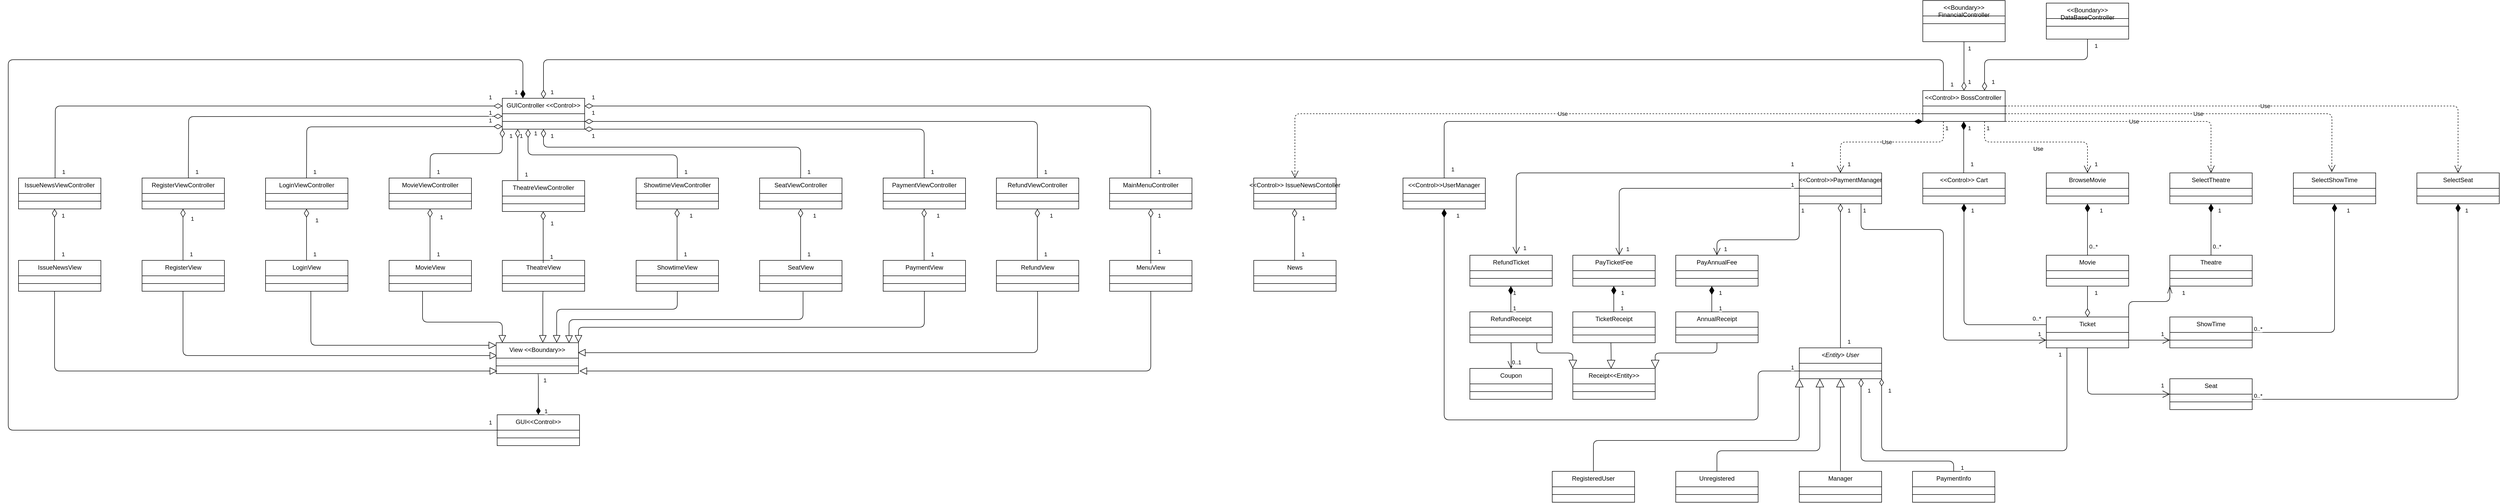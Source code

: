 <mxfile version="13.10.0" type="device"><diagram id="C5RBs43oDa-KdzZeNtuy" name="Page-1"><mxGraphModel dx="5557" dy="705" grid="1" gridSize="10" guides="1" tooltips="1" connect="1" arrows="1" fold="1" page="1" pageScale="1" pageWidth="827" pageHeight="1169" math="0" shadow="0"><root><mxCell id="WIyWlLk6GJQsqaUBKTNV-0"/><mxCell id="WIyWlLk6GJQsqaUBKTNV-1" parent="WIyWlLk6GJQsqaUBKTNV-0"/><mxCell id="vQcCDRlyVntNoKlICNgI-9" value="&lt;&lt;Control&gt;&gt; BossController " style="swimlane;fontStyle=0;align=center;verticalAlign=top;childLayout=stackLayout;horizontal=1;startSize=30;horizontalStack=0;resizeParent=1;resizeLast=0;collapsible=1;marginBottom=0;rounded=0;shadow=0;strokeWidth=1;" parent="WIyWlLk6GJQsqaUBKTNV-1" vertex="1"><mxGeometry x="320" y="220" width="160" height="60" as="geometry"><mxRectangle x="120" y="360" width="160" height="26" as="alternateBounds"/></mxGeometry></mxCell><mxCell id="vQcCDRlyVntNoKlICNgI-10" value="" style="line;html=1;strokeWidth=1;align=left;verticalAlign=middle;spacingTop=-1;spacingLeft=3;spacingRight=3;rotatable=0;labelPosition=right;points=[];portConstraint=eastwest;" parent="vQcCDRlyVntNoKlICNgI-9" vertex="1"><mxGeometry y="30" width="160" height="30" as="geometry"/></mxCell><mxCell id="vQcCDRlyVntNoKlICNgI-13" value="&lt;&lt;Boundary&gt;&gt;&#10;DataBaseController" style="swimlane;fontStyle=0;align=center;verticalAlign=top;childLayout=stackLayout;horizontal=1;startSize=30;horizontalStack=0;resizeParent=1;resizeLast=0;collapsible=1;marginBottom=0;rounded=0;shadow=0;strokeWidth=1;" parent="WIyWlLk6GJQsqaUBKTNV-1" vertex="1"><mxGeometry x="560" y="50" width="160" height="70" as="geometry"><mxRectangle x="120" y="360" width="160" height="26" as="alternateBounds"/></mxGeometry></mxCell><mxCell id="vQcCDRlyVntNoKlICNgI-14" value="" style="line;html=1;strokeWidth=1;align=left;verticalAlign=middle;spacingTop=-1;spacingLeft=3;spacingRight=3;rotatable=0;labelPosition=right;points=[];portConstraint=eastwest;" parent="vQcCDRlyVntNoKlICNgI-13" vertex="1"><mxGeometry y="30" width="160" height="30" as="geometry"/></mxCell><mxCell id="vQcCDRlyVntNoKlICNgI-15" value="Ticket" style="swimlane;fontStyle=0;align=center;verticalAlign=top;childLayout=stackLayout;horizontal=1;startSize=30;horizontalStack=0;resizeParent=1;resizeLast=0;collapsible=1;marginBottom=0;rounded=0;shadow=0;strokeWidth=1;" parent="WIyWlLk6GJQsqaUBKTNV-1" vertex="1"><mxGeometry x="560" y="660" width="160" height="60" as="geometry"><mxRectangle x="120" y="360" width="160" height="26" as="alternateBounds"/></mxGeometry></mxCell><mxCell id="vQcCDRlyVntNoKlICNgI-16" value="" style="line;html=1;strokeWidth=1;align=left;verticalAlign=middle;spacingTop=-1;spacingLeft=3;spacingRight=3;rotatable=0;labelPosition=right;points=[];portConstraint=eastwest;" parent="vQcCDRlyVntNoKlICNgI-15" vertex="1"><mxGeometry y="30" width="160" height="30" as="geometry"/></mxCell><mxCell id="vQcCDRlyVntNoKlICNgI-17" value="Movie" style="swimlane;fontStyle=0;align=center;verticalAlign=top;childLayout=stackLayout;horizontal=1;startSize=30;horizontalStack=0;resizeParent=1;resizeLast=0;collapsible=1;marginBottom=0;rounded=0;shadow=0;strokeWidth=1;" parent="WIyWlLk6GJQsqaUBKTNV-1" vertex="1"><mxGeometry x="560" y="540" width="160" height="60" as="geometry"><mxRectangle x="120" y="360" width="160" height="26" as="alternateBounds"/></mxGeometry></mxCell><mxCell id="vQcCDRlyVntNoKlICNgI-18" value="" style="line;html=1;strokeWidth=1;align=left;verticalAlign=middle;spacingTop=-1;spacingLeft=3;spacingRight=3;rotatable=0;labelPosition=right;points=[];portConstraint=eastwest;" parent="vQcCDRlyVntNoKlICNgI-17" vertex="1"><mxGeometry y="30" width="160" height="30" as="geometry"/></mxCell><mxCell id="vQcCDRlyVntNoKlICNgI-19" value="&lt;Entity&gt; User" style="swimlane;fontStyle=2;align=center;verticalAlign=top;childLayout=stackLayout;horizontal=1;startSize=30;horizontalStack=0;resizeParent=1;resizeLast=0;collapsible=1;marginBottom=0;rounded=0;shadow=0;strokeWidth=1;" parent="WIyWlLk6GJQsqaUBKTNV-1" vertex="1"><mxGeometry x="80" y="719.97" width="160" height="60" as="geometry"><mxRectangle x="120" y="360" width="160" height="26" as="alternateBounds"/></mxGeometry></mxCell><mxCell id="vQcCDRlyVntNoKlICNgI-20" value="" style="line;html=1;strokeWidth=1;align=left;verticalAlign=middle;spacingTop=-1;spacingLeft=3;spacingRight=3;rotatable=0;labelPosition=right;points=[];portConstraint=eastwest;" parent="vQcCDRlyVntNoKlICNgI-19" vertex="1"><mxGeometry y="30" width="160" height="30" as="geometry"/></mxCell><mxCell id="vQcCDRlyVntNoKlICNgI-21" value="PaymentInfo" style="swimlane;fontStyle=0;align=center;verticalAlign=top;childLayout=stackLayout;horizontal=1;startSize=30;horizontalStack=0;resizeParent=1;resizeLast=0;collapsible=1;marginBottom=0;rounded=0;shadow=0;strokeWidth=1;" parent="WIyWlLk6GJQsqaUBKTNV-1" vertex="1"><mxGeometry x="300" y="960" width="160" height="60" as="geometry"><mxRectangle x="120" y="360" width="160" height="26" as="alternateBounds"/></mxGeometry></mxCell><mxCell id="vQcCDRlyVntNoKlICNgI-22" value="" style="line;html=1;strokeWidth=1;align=left;verticalAlign=middle;spacingTop=-1;spacingLeft=3;spacingRight=3;rotatable=0;labelPosition=right;points=[];portConstraint=eastwest;" parent="vQcCDRlyVntNoKlICNgI-21" vertex="1"><mxGeometry y="30" width="160" height="30" as="geometry"/></mxCell><mxCell id="vQcCDRlyVntNoKlICNgI-23" value="Theatre" style="swimlane;fontStyle=0;align=center;verticalAlign=top;childLayout=stackLayout;horizontal=1;startSize=30;horizontalStack=0;resizeParent=1;resizeLast=0;collapsible=1;marginBottom=0;rounded=0;shadow=0;strokeWidth=1;" parent="WIyWlLk6GJQsqaUBKTNV-1" vertex="1"><mxGeometry x="800" y="540" width="160" height="60" as="geometry"><mxRectangle x="120" y="360" width="160" height="26" as="alternateBounds"/></mxGeometry></mxCell><mxCell id="vQcCDRlyVntNoKlICNgI-24" value="" style="line;html=1;strokeWidth=1;align=left;verticalAlign=middle;spacingTop=-1;spacingLeft=3;spacingRight=3;rotatable=0;labelPosition=right;points=[];portConstraint=eastwest;" parent="vQcCDRlyVntNoKlICNgI-23" vertex="1"><mxGeometry y="30" width="160" height="30" as="geometry"/></mxCell><mxCell id="vQcCDRlyVntNoKlICNgI-25" value="Seat" style="swimlane;fontStyle=0;align=center;verticalAlign=top;childLayout=stackLayout;horizontal=1;startSize=30;horizontalStack=0;resizeParent=1;resizeLast=0;collapsible=1;marginBottom=0;rounded=0;shadow=0;strokeWidth=1;" parent="WIyWlLk6GJQsqaUBKTNV-1" vertex="1"><mxGeometry x="800" y="780" width="160" height="60" as="geometry"><mxRectangle x="120" y="360" width="160" height="26" as="alternateBounds"/></mxGeometry></mxCell><mxCell id="vQcCDRlyVntNoKlICNgI-26" value="" style="line;html=1;strokeWidth=1;align=left;verticalAlign=middle;spacingTop=-1;spacingLeft=3;spacingRight=3;rotatable=0;labelPosition=right;points=[];portConstraint=eastwest;" parent="vQcCDRlyVntNoKlICNgI-25" vertex="1"><mxGeometry y="30" width="160" height="30" as="geometry"/></mxCell><mxCell id="vQcCDRlyVntNoKlICNgI-27" value="ShowTime" style="swimlane;fontStyle=0;align=center;verticalAlign=top;childLayout=stackLayout;horizontal=1;startSize=30;horizontalStack=0;resizeParent=1;resizeLast=0;collapsible=1;marginBottom=0;rounded=0;shadow=0;strokeWidth=1;" parent="WIyWlLk6GJQsqaUBKTNV-1" vertex="1"><mxGeometry x="800" y="660" width="160" height="60" as="geometry"><mxRectangle x="120" y="360" width="160" height="26" as="alternateBounds"/></mxGeometry></mxCell><mxCell id="vQcCDRlyVntNoKlICNgI-28" value="" style="line;html=1;strokeWidth=1;align=left;verticalAlign=middle;spacingTop=-1;spacingLeft=3;spacingRight=3;rotatable=0;labelPosition=right;points=[];portConstraint=eastwest;" parent="vQcCDRlyVntNoKlICNgI-27" vertex="1"><mxGeometry y="30" width="160" height="30" as="geometry"/></mxCell><mxCell id="vQcCDRlyVntNoKlICNgI-29" value="&lt;&lt;Boundary&gt;&gt;&#10;FinancialController" style="swimlane;fontStyle=0;align=center;verticalAlign=top;childLayout=stackLayout;horizontal=1;startSize=30;horizontalStack=0;resizeParent=1;resizeLast=0;collapsible=1;marginBottom=0;rounded=0;shadow=0;strokeWidth=1;" parent="WIyWlLk6GJQsqaUBKTNV-1" vertex="1"><mxGeometry x="320" y="45" width="160" height="80" as="geometry"><mxRectangle x="120" y="360" width="160" height="26" as="alternateBounds"/></mxGeometry></mxCell><mxCell id="vQcCDRlyVntNoKlICNgI-30" value="" style="line;html=1;strokeWidth=1;align=left;verticalAlign=middle;spacingTop=-1;spacingLeft=3;spacingRight=3;rotatable=0;labelPosition=right;points=[];portConstraint=eastwest;" parent="vQcCDRlyVntNoKlICNgI-29" vertex="1"><mxGeometry y="30" width="160" height="30" as="geometry"/></mxCell><mxCell id="vQcCDRlyVntNoKlICNgI-33" value="&lt;&lt;Control&gt;&gt; Cart" style="swimlane;fontStyle=0;align=center;verticalAlign=top;childLayout=stackLayout;horizontal=1;startSize=30;horizontalStack=0;resizeParent=1;resizeLast=0;collapsible=1;marginBottom=0;rounded=0;shadow=0;strokeWidth=1;" parent="WIyWlLk6GJQsqaUBKTNV-1" vertex="1"><mxGeometry x="320" y="380" width="160" height="60" as="geometry"><mxRectangle x="120" y="360" width="160" height="26" as="alternateBounds"/></mxGeometry></mxCell><mxCell id="vQcCDRlyVntNoKlICNgI-34" value="" style="line;html=1;strokeWidth=1;align=left;verticalAlign=middle;spacingTop=-1;spacingLeft=3;spacingRight=3;rotatable=0;labelPosition=right;points=[];portConstraint=eastwest;" parent="vQcCDRlyVntNoKlICNgI-33" vertex="1"><mxGeometry y="30" width="160" height="30" as="geometry"/></mxCell><mxCell id="vQcCDRlyVntNoKlICNgI-35" value="BrowseMovie" style="swimlane;fontStyle=0;align=center;verticalAlign=top;childLayout=stackLayout;horizontal=1;startSize=30;horizontalStack=0;resizeParent=1;resizeLast=0;collapsible=1;marginBottom=0;rounded=0;shadow=0;strokeWidth=1;" parent="WIyWlLk6GJQsqaUBKTNV-1" vertex="1"><mxGeometry x="560" y="380" width="160" height="60" as="geometry"><mxRectangle x="120" y="360" width="160" height="26" as="alternateBounds"/></mxGeometry></mxCell><mxCell id="vQcCDRlyVntNoKlICNgI-36" value="" style="line;html=1;strokeWidth=1;align=left;verticalAlign=middle;spacingTop=-1;spacingLeft=3;spacingRight=3;rotatable=0;labelPosition=right;points=[];portConstraint=eastwest;" parent="vQcCDRlyVntNoKlICNgI-35" vertex="1"><mxGeometry y="30" width="160" height="30" as="geometry"/></mxCell><mxCell id="vQcCDRlyVntNoKlICNgI-39" value="&lt;&lt;Control&gt;&gt;PaymentManager" style="swimlane;fontStyle=0;align=center;verticalAlign=top;childLayout=stackLayout;horizontal=1;startSize=30;horizontalStack=0;resizeParent=1;resizeLast=0;collapsible=1;marginBottom=0;rounded=0;shadow=0;strokeWidth=1;" parent="WIyWlLk6GJQsqaUBKTNV-1" vertex="1"><mxGeometry x="80" y="380" width="160" height="60" as="geometry"><mxRectangle x="120" y="360" width="160" height="26" as="alternateBounds"/></mxGeometry></mxCell><mxCell id="vQcCDRlyVntNoKlICNgI-40" value="" style="line;html=1;strokeWidth=1;align=left;verticalAlign=middle;spacingTop=-1;spacingLeft=3;spacingRight=3;rotatable=0;labelPosition=right;points=[];portConstraint=eastwest;" parent="vQcCDRlyVntNoKlICNgI-39" vertex="1"><mxGeometry y="30" width="160" height="30" as="geometry"/></mxCell><mxCell id="vQcCDRlyVntNoKlICNgI-45" value="SelectTheatre" style="swimlane;fontStyle=0;align=center;verticalAlign=top;childLayout=stackLayout;horizontal=1;startSize=30;horizontalStack=0;resizeParent=1;resizeLast=0;collapsible=1;marginBottom=0;rounded=0;shadow=0;strokeWidth=1;" parent="WIyWlLk6GJQsqaUBKTNV-1" vertex="1"><mxGeometry x="800" y="380" width="160" height="60" as="geometry"><mxRectangle x="120" y="360" width="160" height="26" as="alternateBounds"/></mxGeometry></mxCell><mxCell id="vQcCDRlyVntNoKlICNgI-46" value="" style="line;html=1;strokeWidth=1;align=left;verticalAlign=middle;spacingTop=-1;spacingLeft=3;spacingRight=3;rotatable=0;labelPosition=right;points=[];portConstraint=eastwest;" parent="vQcCDRlyVntNoKlICNgI-45" vertex="1"><mxGeometry y="30" width="160" height="30" as="geometry"/></mxCell><mxCell id="vQcCDRlyVntNoKlICNgI-47" value="SelectShowTime" style="swimlane;fontStyle=0;align=center;verticalAlign=top;childLayout=stackLayout;horizontal=1;startSize=30;horizontalStack=0;resizeParent=1;resizeLast=0;collapsible=1;marginBottom=0;rounded=0;shadow=0;strokeWidth=1;" parent="WIyWlLk6GJQsqaUBKTNV-1" vertex="1"><mxGeometry x="1040" y="380" width="160" height="60" as="geometry"><mxRectangle x="120" y="360" width="160" height="26" as="alternateBounds"/></mxGeometry></mxCell><mxCell id="vQcCDRlyVntNoKlICNgI-48" value="" style="line;html=1;strokeWidth=1;align=left;verticalAlign=middle;spacingTop=-1;spacingLeft=3;spacingRight=3;rotatable=0;labelPosition=right;points=[];portConstraint=eastwest;" parent="vQcCDRlyVntNoKlICNgI-47" vertex="1"><mxGeometry y="30" width="160" height="30" as="geometry"/></mxCell><mxCell id="vQcCDRlyVntNoKlICNgI-49" value="SelectSeat" style="swimlane;fontStyle=0;align=center;verticalAlign=top;childLayout=stackLayout;horizontal=1;startSize=30;horizontalStack=0;resizeParent=1;resizeLast=0;collapsible=1;marginBottom=0;rounded=0;shadow=0;strokeWidth=1;" parent="WIyWlLk6GJQsqaUBKTNV-1" vertex="1"><mxGeometry x="1280" y="380" width="160" height="60" as="geometry"><mxRectangle x="120" y="360" width="160" height="26" as="alternateBounds"/></mxGeometry></mxCell><mxCell id="vQcCDRlyVntNoKlICNgI-50" value="" style="line;html=1;strokeWidth=1;align=left;verticalAlign=middle;spacingTop=-1;spacingLeft=3;spacingRight=3;rotatable=0;labelPosition=right;points=[];portConstraint=eastwest;" parent="vQcCDRlyVntNoKlICNgI-49" vertex="1"><mxGeometry y="30" width="160" height="30" as="geometry"/></mxCell><mxCell id="vQcCDRlyVntNoKlICNgI-90" value="" style="endArrow=none;html=1;endSize=12;startArrow=diamondThin;startSize=14;startFill=0;edgeStyle=orthogonalEdgeStyle;exitX=0.75;exitY=1;exitDx=0;exitDy=0;entryX=0.5;entryY=0;entryDx=0;entryDy=0;endFill=0;" parent="WIyWlLk6GJQsqaUBKTNV-1" source="vQcCDRlyVntNoKlICNgI-19" edge="1"><mxGeometry relative="1" as="geometry"><mxPoint x="260" y="689.97" as="sourcePoint"/><mxPoint x="380" y="959.97" as="targetPoint"/><Array as="points"><mxPoint x="200" y="939.97"/><mxPoint x="380" y="939.97"/></Array></mxGeometry></mxCell><mxCell id="vQcCDRlyVntNoKlICNgI-92" value="1" style="edgeLabel;resizable=0;html=1;align=right;verticalAlign=top;" parent="vQcCDRlyVntNoKlICNgI-90" connectable="0" vertex="1"><mxGeometry x="1" relative="1" as="geometry"><mxPoint x="20" y="-20" as="offset"/></mxGeometry></mxCell><mxCell id="vQcCDRlyVntNoKlICNgI-93" value="Use" style="endArrow=open;endSize=12;dashed=1;html=1;entryX=0.5;entryY=0;entryDx=0;entryDy=0;exitX=0.25;exitY=1;exitDx=0;exitDy=0;" parent="WIyWlLk6GJQsqaUBKTNV-1" source="vQcCDRlyVntNoKlICNgI-9" target="vQcCDRlyVntNoKlICNgI-39" edge="1"><mxGeometry width="160" relative="1" as="geometry"><mxPoint x="369" y="280" as="sourcePoint"/><mxPoint x="490" y="370" as="targetPoint"/><Array as="points"><mxPoint x="360" y="320"/><mxPoint x="160" y="320"/></Array></mxGeometry></mxCell><mxCell id="vQcCDRlyVntNoKlICNgI-95" value="Use" style="endArrow=open;endSize=12;dashed=1;html=1;entryX=0.5;entryY=0;entryDx=0;entryDy=0;exitX=0.75;exitY=1;exitDx=0;exitDy=0;" parent="WIyWlLk6GJQsqaUBKTNV-1" source="vQcCDRlyVntNoKlICNgI-9" target="vQcCDRlyVntNoKlICNgI-35" edge="1"><mxGeometry x="-0.04" y="-13" width="160" relative="1" as="geometry"><mxPoint x="410" y="290" as="sourcePoint"/><mxPoint x="410" y="390" as="targetPoint"/><Array as="points"><mxPoint x="440" y="320"/><mxPoint x="640" y="320"/></Array><mxPoint as="offset"/></mxGeometry></mxCell><mxCell id="vQcCDRlyVntNoKlICNgI-96" value="Use" style="endArrow=open;endSize=12;dashed=1;html=1;entryX=0.5;entryY=0;entryDx=0;entryDy=0;exitX=1;exitY=1;exitDx=0;exitDy=0;" parent="WIyWlLk6GJQsqaUBKTNV-1" source="vQcCDRlyVntNoKlICNgI-9" target="vQcCDRlyVntNoKlICNgI-45" edge="1"><mxGeometry width="160" relative="1" as="geometry"><mxPoint x="420" y="300" as="sourcePoint"/><mxPoint x="420" y="400" as="targetPoint"/><Array as="points"><mxPoint x="880" y="280"/></Array></mxGeometry></mxCell><mxCell id="vQcCDRlyVntNoKlICNgI-97" value="Use" style="endArrow=open;endSize=12;dashed=1;html=1;entryX=0.467;entryY=-0.025;entryDx=0;entryDy=0;exitX=1;exitY=0.75;exitDx=0;exitDy=0;entryPerimeter=0;" parent="WIyWlLk6GJQsqaUBKTNV-1" source="vQcCDRlyVntNoKlICNgI-9" target="vQcCDRlyVntNoKlICNgI-47" edge="1"><mxGeometry width="160" relative="1" as="geometry"><mxPoint x="430" y="310" as="sourcePoint"/><mxPoint x="430" y="410" as="targetPoint"/><Array as="points"><mxPoint x="1115" y="265"/></Array></mxGeometry></mxCell><mxCell id="vQcCDRlyVntNoKlICNgI-98" value="Use" style="endArrow=open;endSize=12;dashed=1;html=1;entryX=0.5;entryY=0;entryDx=0;entryDy=0;exitX=1;exitY=0.5;exitDx=0;exitDy=0;" parent="WIyWlLk6GJQsqaUBKTNV-1" source="vQcCDRlyVntNoKlICNgI-9" target="vQcCDRlyVntNoKlICNgI-49" edge="1"><mxGeometry width="160" relative="1" as="geometry"><mxPoint x="440" y="320" as="sourcePoint"/><mxPoint x="440" y="420" as="targetPoint"/><Array as="points"><mxPoint x="1360" y="250"/></Array></mxGeometry></mxCell><mxCell id="vQcCDRlyVntNoKlICNgI-100" value="" style="endArrow=none;html=1;endSize=12;startArrow=diamondThin;startSize=14;startFill=0;edgeStyle=orthogonalEdgeStyle;entryX=0.5;entryY=1;entryDx=0;entryDy=0;endFill=0;" parent="WIyWlLk6GJQsqaUBKTNV-1" source="vQcCDRlyVntNoKlICNgI-9" target="vQcCDRlyVntNoKlICNgI-29" edge="1"><mxGeometry relative="1" as="geometry"><mxPoint x="550" y="190" as="sourcePoint"/><mxPoint x="400" y="210" as="targetPoint"/></mxGeometry></mxCell><mxCell id="vQcCDRlyVntNoKlICNgI-102" value="1" style="edgeLabel;resizable=0;html=1;align=right;verticalAlign=top;" parent="vQcCDRlyVntNoKlICNgI-100" connectable="0" vertex="1"><mxGeometry x="1" relative="1" as="geometry"><mxPoint x="14" as="offset"/></mxGeometry></mxCell><mxCell id="vQcCDRlyVntNoKlICNgI-103" value="" style="endArrow=none;html=1;endSize=12;startArrow=diamondThin;startSize=14;startFill=0;edgeStyle=orthogonalEdgeStyle;exitX=0.75;exitY=0;exitDx=0;exitDy=0;entryX=0.5;entryY=1;entryDx=0;entryDy=0;endFill=0;" parent="WIyWlLk6GJQsqaUBKTNV-1" source="vQcCDRlyVntNoKlICNgI-9" target="vQcCDRlyVntNoKlICNgI-13" edge="1"><mxGeometry relative="1" as="geometry"><mxPoint x="650" y="120.0" as="sourcePoint"/><mxPoint x="650" y="220.0" as="targetPoint"/><Array as="points"><mxPoint x="440" y="160"/><mxPoint x="640" y="160"/></Array></mxGeometry></mxCell><mxCell id="vQcCDRlyVntNoKlICNgI-105" value="1" style="edgeLabel;resizable=0;html=1;align=right;verticalAlign=top;" parent="vQcCDRlyVntNoKlICNgI-103" connectable="0" vertex="1"><mxGeometry x="1" relative="1" as="geometry"><mxPoint x="20" as="offset"/></mxGeometry></mxCell><mxCell id="vQcCDRlyVntNoKlICNgI-125" value="" style="endArrow=open;html=1;endSize=12;startArrow=none;startSize=14;startFill=0;edgeStyle=orthogonalEdgeStyle;exitX=1;exitY=0.75;exitDx=0;exitDy=0;endFill=0;" parent="WIyWlLk6GJQsqaUBKTNV-1" source="vQcCDRlyVntNoKlICNgI-15" edge="1"><mxGeometry relative="1" as="geometry"><mxPoint x="890" y="610" as="sourcePoint"/><mxPoint x="800" y="705" as="targetPoint"/><Array as="points"/></mxGeometry></mxCell><mxCell id="vQcCDRlyVntNoKlICNgI-127" value="1" style="edgeLabel;resizable=0;html=1;align=right;verticalAlign=top;" parent="vQcCDRlyVntNoKlICNgI-125" connectable="0" vertex="1"><mxGeometry x="1" relative="1" as="geometry"><mxPoint x="-10" y="-25" as="offset"/></mxGeometry></mxCell><mxCell id="vQcCDRlyVntNoKlICNgI-128" value="" style="endArrow=none;html=1;endSize=12;startArrow=diamondThin;startSize=14;startFill=0;edgeStyle=orthogonalEdgeStyle;exitX=0.5;exitY=0;exitDx=0;exitDy=0;endFill=0;entryX=0.5;entryY=1;entryDx=0;entryDy=0;" parent="WIyWlLk6GJQsqaUBKTNV-1" source="vQcCDRlyVntNoKlICNgI-15" target="vQcCDRlyVntNoKlICNgI-17" edge="1"><mxGeometry relative="1" as="geometry"><mxPoint x="730" y="715" as="sourcePoint"/><mxPoint x="810" y="715" as="targetPoint"/><Array as="points"/></mxGeometry></mxCell><mxCell id="vQcCDRlyVntNoKlICNgI-130" value="1" style="edgeLabel;resizable=0;html=1;align=right;verticalAlign=top;" parent="vQcCDRlyVntNoKlICNgI-128" connectable="0" vertex="1"><mxGeometry x="1" relative="1" as="geometry"><mxPoint x="20" as="offset"/></mxGeometry></mxCell><mxCell id="vQcCDRlyVntNoKlICNgI-134" value="" style="endArrow=none;html=1;endSize=12;startArrow=diamondThin;startSize=14;startFill=1;edgeStyle=orthogonalEdgeStyle;endFill=0;entryX=0;entryY=0.25;entryDx=0;entryDy=0;exitX=0.5;exitY=1;exitDx=0;exitDy=0;" parent="WIyWlLk6GJQsqaUBKTNV-1" source="vQcCDRlyVntNoKlICNgI-33" target="vQcCDRlyVntNoKlICNgI-15" edge="1"><mxGeometry relative="1" as="geometry"><mxPoint x="440" y="450" as="sourcePoint"/><mxPoint x="650" y="610" as="targetPoint"/><Array as="points"/></mxGeometry></mxCell><mxCell id="vQcCDRlyVntNoKlICNgI-136" value="0..*" style="edgeLabel;resizable=0;html=1;align=right;verticalAlign=top;" parent="vQcCDRlyVntNoKlICNgI-134" connectable="0" vertex="1"><mxGeometry x="1" relative="1" as="geometry"><mxPoint x="-10" y="-25" as="offset"/></mxGeometry></mxCell><mxCell id="vQcCDRlyVntNoKlICNgI-149" value="" style="endArrow=none;html=1;endSize=12;startArrow=diamondThin;startSize=14;startFill=1;edgeStyle=orthogonalEdgeStyle;exitX=0.5;exitY=1;exitDx=0;exitDy=0;endFill=0;" parent="WIyWlLk6GJQsqaUBKTNV-1" source="vQcCDRlyVntNoKlICNgI-45" edge="1"><mxGeometry relative="1" as="geometry"><mxPoint x="900" y="620" as="sourcePoint"/><mxPoint x="880" y="540" as="targetPoint"/><Array as="points"/></mxGeometry></mxCell><mxCell id="vQcCDRlyVntNoKlICNgI-151" value="0..*" style="edgeLabel;resizable=0;html=1;align=right;verticalAlign=top;" parent="vQcCDRlyVntNoKlICNgI-149" connectable="0" vertex="1"><mxGeometry x="1" relative="1" as="geometry"><mxPoint x="20" y="-30" as="offset"/></mxGeometry></mxCell><mxCell id="vQcCDRlyVntNoKlICNgI-155" value="" style="endArrow=none;html=1;endSize=12;startArrow=diamondThin;startSize=14;startFill=1;edgeStyle=orthogonalEdgeStyle;exitX=0.5;exitY=1;exitDx=0;exitDy=0;endFill=0;entryX=1;entryY=0.5;entryDx=0;entryDy=0;" parent="WIyWlLk6GJQsqaUBKTNV-1" source="vQcCDRlyVntNoKlICNgI-47" target="vQcCDRlyVntNoKlICNgI-27" edge="1"><mxGeometry relative="1" as="geometry"><mxPoint x="890" y="450" as="sourcePoint"/><mxPoint x="890" y="550" as="targetPoint"/><Array as="points"><mxPoint x="1120" y="690"/></Array></mxGeometry></mxCell><mxCell id="vQcCDRlyVntNoKlICNgI-157" value="0..*" style="edgeLabel;resizable=0;html=1;align=right;verticalAlign=top;" parent="vQcCDRlyVntNoKlICNgI-155" connectable="0" vertex="1"><mxGeometry x="1" relative="1" as="geometry"><mxPoint x="20" y="-20" as="offset"/></mxGeometry></mxCell><mxCell id="vQcCDRlyVntNoKlICNgI-161" value="" style="endArrow=none;html=1;endSize=12;startArrow=diamondThin;startSize=14;startFill=1;edgeStyle=orthogonalEdgeStyle;exitX=0.5;exitY=1;exitDx=0;exitDy=0;endFill=0;" parent="WIyWlLk6GJQsqaUBKTNV-1" source="vQcCDRlyVntNoKlICNgI-49" edge="1"><mxGeometry relative="1" as="geometry"><mxPoint x="1130" y="450" as="sourcePoint"/><mxPoint x="960" y="820" as="targetPoint"/><Array as="points"><mxPoint x="1360" y="820"/></Array></mxGeometry></mxCell><mxCell id="vQcCDRlyVntNoKlICNgI-163" value="0..*" style="edgeLabel;resizable=0;html=1;align=right;verticalAlign=top;" parent="vQcCDRlyVntNoKlICNgI-161" connectable="0" vertex="1"><mxGeometry x="1" relative="1" as="geometry"><mxPoint x="20" y="-20" as="offset"/></mxGeometry></mxCell><mxCell id="vQcCDRlyVntNoKlICNgI-165" value="" style="endArrow=none;html=1;endSize=12;startArrow=diamondThin;startSize=14;startFill=1;edgeStyle=orthogonalEdgeStyle;exitX=0.5;exitY=1;exitDx=0;exitDy=0;endFill=0;entryX=0.5;entryY=0;entryDx=0;entryDy=0;" parent="WIyWlLk6GJQsqaUBKTNV-1" source="vQcCDRlyVntNoKlICNgI-35" target="vQcCDRlyVntNoKlICNgI-17" edge="1"><mxGeometry relative="1" as="geometry"><mxPoint x="890" y="450" as="sourcePoint"/><mxPoint x="640" y="530" as="targetPoint"/><Array as="points"/></mxGeometry></mxCell><mxCell id="vQcCDRlyVntNoKlICNgI-167" value="0..*" style="edgeLabel;resizable=0;html=1;align=right;verticalAlign=top;" parent="vQcCDRlyVntNoKlICNgI-165" connectable="0" vertex="1"><mxGeometry x="1" relative="1" as="geometry"><mxPoint x="20" y="-30" as="offset"/></mxGeometry></mxCell><mxCell id="vQcCDRlyVntNoKlICNgI-173" value="&lt;&lt;Control&gt;&gt;UserManager" style="swimlane;fontStyle=0;align=center;verticalAlign=top;childLayout=stackLayout;horizontal=1;startSize=30;horizontalStack=0;resizeParent=1;resizeLast=0;collapsible=1;marginBottom=0;rounded=0;shadow=0;strokeWidth=1;" parent="WIyWlLk6GJQsqaUBKTNV-1" vertex="1"><mxGeometry x="-690" y="390" width="160" height="60" as="geometry"><mxRectangle x="120" y="360" width="160" height="26" as="alternateBounds"/></mxGeometry></mxCell><mxCell id="vQcCDRlyVntNoKlICNgI-174" value="" style="line;html=1;strokeWidth=1;align=left;verticalAlign=middle;spacingTop=-1;spacingLeft=3;spacingRight=3;rotatable=0;labelPosition=right;points=[];portConstraint=eastwest;" parent="vQcCDRlyVntNoKlICNgI-173" vertex="1"><mxGeometry y="30" width="160" height="30" as="geometry"/></mxCell><mxCell id="vQcCDRlyVntNoKlICNgI-176" value="" style="endArrow=none;html=1;endSize=12;startArrow=diamondThin;startSize=14;startFill=0;edgeStyle=orthogonalEdgeStyle;endFill=0;entryX=0.5;entryY=0;entryDx=0;entryDy=0;exitX=0.5;exitY=1;exitDx=0;exitDy=0;" parent="WIyWlLk6GJQsqaUBKTNV-1" source="vQcCDRlyVntNoKlICNgI-39" target="vQcCDRlyVntNoKlICNgI-19" edge="1"><mxGeometry relative="1" as="geometry"><mxPoint x="410" y="450" as="sourcePoint"/><mxPoint x="570" y="715" as="targetPoint"/><Array as="points"/></mxGeometry></mxCell><mxCell id="vQcCDRlyVntNoKlICNgI-178" value="1" style="edgeLabel;resizable=0;html=1;align=right;verticalAlign=top;" parent="vQcCDRlyVntNoKlICNgI-176" connectable="0" vertex="1"><mxGeometry x="1" relative="1" as="geometry"><mxPoint x="20" y="-25" as="offset"/></mxGeometry></mxCell><mxCell id="vQcCDRlyVntNoKlICNgI-179" value="" style="endArrow=open;html=1;endSize=12;startArrow=none;startSize=14;startFill=0;edgeStyle=orthogonalEdgeStyle;endFill=0;exitX=0.75;exitY=1;exitDx=0;exitDy=0;entryX=0;entryY=0.75;entryDx=0;entryDy=0;" parent="WIyWlLk6GJQsqaUBKTNV-1" source="vQcCDRlyVntNoKlICNgI-39" target="vQcCDRlyVntNoKlICNgI-15" edge="1"><mxGeometry relative="1" as="geometry"><mxPoint x="239.17" y="440" as="sourcePoint"/><mxPoint x="310" y="570" as="targetPoint"/><Array as="points"><mxPoint x="200" y="490"/><mxPoint x="360" y="490"/><mxPoint x="360" y="705"/></Array></mxGeometry></mxCell><mxCell id="vQcCDRlyVntNoKlICNgI-181" value="1" style="edgeLabel;resizable=0;html=1;align=right;verticalAlign=top;" parent="vQcCDRlyVntNoKlICNgI-179" connectable="0" vertex="1"><mxGeometry x="1" relative="1" as="geometry"><mxPoint x="-10" y="-25" as="offset"/></mxGeometry></mxCell><mxCell id="vQcCDRlyVntNoKlICNgI-266" value="&lt;&lt;Control&gt;&gt; IssueNewsContoller" style="swimlane;fontStyle=0;align=center;verticalAlign=top;childLayout=stackLayout;horizontal=1;startSize=30;horizontalStack=0;resizeParent=1;resizeLast=0;collapsible=1;marginBottom=0;rounded=0;shadow=0;strokeWidth=1;" parent="WIyWlLk6GJQsqaUBKTNV-1" vertex="1"><mxGeometry x="-980" y="390" width="160" height="60" as="geometry"><mxRectangle x="120" y="360" width="160" height="26" as="alternateBounds"/></mxGeometry></mxCell><mxCell id="vQcCDRlyVntNoKlICNgI-267" value="" style="line;html=1;strokeWidth=1;align=left;verticalAlign=middle;spacingTop=-1;spacingLeft=3;spacingRight=3;rotatable=0;labelPosition=right;points=[];portConstraint=eastwest;" parent="vQcCDRlyVntNoKlICNgI-266" vertex="1"><mxGeometry y="30" width="160" height="30" as="geometry"/></mxCell><mxCell id="vQcCDRlyVntNoKlICNgI-268" value="Use" style="endArrow=open;endSize=12;dashed=1;html=1;entryX=0.5;entryY=0;entryDx=0;entryDy=0;exitX=0;exitY=0.75;exitDx=0;exitDy=0;" parent="WIyWlLk6GJQsqaUBKTNV-1" source="vQcCDRlyVntNoKlICNgI-9" target="vQcCDRlyVntNoKlICNgI-266" edge="1"><mxGeometry x="0.041" width="160" relative="1" as="geometry"><mxPoint x="330" y="290" as="sourcePoint"/><mxPoint x="-70.0" y="390" as="targetPoint"/><Array as="points"><mxPoint x="-320" y="265"/><mxPoint x="-900" y="265"/></Array><mxPoint as="offset"/></mxGeometry></mxCell><mxCell id="vQcCDRlyVntNoKlICNgI-269" value="News" style="swimlane;fontStyle=0;align=center;verticalAlign=top;childLayout=stackLayout;horizontal=1;startSize=30;horizontalStack=0;resizeParent=1;resizeLast=0;collapsible=1;marginBottom=0;rounded=0;shadow=0;strokeWidth=1;" parent="WIyWlLk6GJQsqaUBKTNV-1" vertex="1"><mxGeometry x="-980" y="550" width="160" height="60" as="geometry"><mxRectangle x="120" y="360" width="160" height="26" as="alternateBounds"/></mxGeometry></mxCell><mxCell id="vQcCDRlyVntNoKlICNgI-270" value="" style="line;html=1;strokeWidth=1;align=left;verticalAlign=middle;spacingTop=-1;spacingLeft=3;spacingRight=3;rotatable=0;labelPosition=right;points=[];portConstraint=eastwest;" parent="vQcCDRlyVntNoKlICNgI-269" vertex="1"><mxGeometry y="30" width="160" height="30" as="geometry"/></mxCell><mxCell id="vQcCDRlyVntNoKlICNgI-271" value="" style="endArrow=none;html=1;endSize=12;startArrow=diamondThin;startSize=14;startFill=0;edgeStyle=orthogonalEdgeStyle;endFill=0;entryX=0.5;entryY=0;entryDx=0;entryDy=0;exitX=0.5;exitY=1;exitDx=0;exitDy=0;" parent="WIyWlLk6GJQsqaUBKTNV-1" edge="1"><mxGeometry relative="1" as="geometry"><mxPoint x="-900.59" y="450" as="sourcePoint"/><mxPoint x="-900.59" y="550" as="targetPoint"/><Array as="points"/></mxGeometry></mxCell><mxCell id="vQcCDRlyVntNoKlICNgI-273" value="1" style="edgeLabel;resizable=0;html=1;align=right;verticalAlign=top;" parent="vQcCDRlyVntNoKlICNgI-271" connectable="0" vertex="1"><mxGeometry x="1" relative="1" as="geometry"><mxPoint x="20" y="-25" as="offset"/></mxGeometry></mxCell><mxCell id="vQcCDRlyVntNoKlICNgI-298" value="SeatViewController" style="swimlane;fontStyle=0;align=center;verticalAlign=top;childLayout=stackLayout;horizontal=1;startSize=30;horizontalStack=0;resizeParent=1;resizeLast=0;collapsible=1;marginBottom=0;rounded=0;shadow=0;strokeWidth=1;" parent="WIyWlLk6GJQsqaUBKTNV-1" vertex="1"><mxGeometry x="-1940" y="390" width="160" height="60" as="geometry"><mxRectangle x="120" y="360" width="160" height="26" as="alternateBounds"/></mxGeometry></mxCell><mxCell id="vQcCDRlyVntNoKlICNgI-299" value="" style="line;html=1;strokeWidth=1;align=left;verticalAlign=middle;spacingTop=-1;spacingLeft=3;spacingRight=3;rotatable=0;labelPosition=right;points=[];portConstraint=eastwest;" parent="vQcCDRlyVntNoKlICNgI-298" vertex="1"><mxGeometry y="30" width="160" height="30" as="geometry"/></mxCell><mxCell id="vQcCDRlyVntNoKlICNgI-300" value="ShowtimeViewController" style="swimlane;fontStyle=0;align=center;verticalAlign=top;childLayout=stackLayout;horizontal=1;startSize=30;horizontalStack=0;resizeParent=1;resizeLast=0;collapsible=1;marginBottom=0;rounded=0;shadow=0;strokeWidth=1;" parent="WIyWlLk6GJQsqaUBKTNV-1" vertex="1"><mxGeometry x="-2180" y="390" width="160" height="60" as="geometry"><mxRectangle x="120" y="360" width="160" height="26" as="alternateBounds"/></mxGeometry></mxCell><mxCell id="vQcCDRlyVntNoKlICNgI-301" value="" style="line;html=1;strokeWidth=1;align=left;verticalAlign=middle;spacingTop=-1;spacingLeft=3;spacingRight=3;rotatable=0;labelPosition=right;points=[];portConstraint=eastwest;" parent="vQcCDRlyVntNoKlICNgI-300" vertex="1"><mxGeometry y="30" width="160" height="30" as="geometry"/></mxCell><mxCell id="vQcCDRlyVntNoKlICNgI-302" value="TheatreViewController" style="swimlane;fontStyle=0;align=center;verticalAlign=top;childLayout=stackLayout;horizontal=1;startSize=30;horizontalStack=0;resizeParent=1;resizeLast=0;collapsible=1;marginBottom=0;rounded=0;shadow=0;strokeWidth=1;" parent="WIyWlLk6GJQsqaUBKTNV-1" vertex="1"><mxGeometry x="-2440" y="395" width="160" height="60" as="geometry"><mxRectangle x="120" y="360" width="160" height="26" as="alternateBounds"/></mxGeometry></mxCell><mxCell id="vQcCDRlyVntNoKlICNgI-303" value="" style="line;html=1;strokeWidth=1;align=left;verticalAlign=middle;spacingTop=-1;spacingLeft=3;spacingRight=3;rotatable=0;labelPosition=right;points=[];portConstraint=eastwest;" parent="vQcCDRlyVntNoKlICNgI-302" vertex="1"><mxGeometry y="30" width="160" height="30" as="geometry"/></mxCell><mxCell id="vQcCDRlyVntNoKlICNgI-304" value="MovieViewController" style="swimlane;fontStyle=0;align=center;verticalAlign=top;childLayout=stackLayout;horizontal=1;startSize=30;horizontalStack=0;resizeParent=1;resizeLast=0;collapsible=1;marginBottom=0;rounded=0;shadow=0;strokeWidth=1;" parent="WIyWlLk6GJQsqaUBKTNV-1" vertex="1"><mxGeometry x="-2660" y="390" width="160" height="60" as="geometry"><mxRectangle x="120" y="360" width="160" height="26" as="alternateBounds"/></mxGeometry></mxCell><mxCell id="vQcCDRlyVntNoKlICNgI-305" value="" style="line;html=1;strokeWidth=1;align=left;verticalAlign=middle;spacingTop=-1;spacingLeft=3;spacingRight=3;rotatable=0;labelPosition=right;points=[];portConstraint=eastwest;" parent="vQcCDRlyVntNoKlICNgI-304" vertex="1"><mxGeometry y="30" width="160" height="30" as="geometry"/></mxCell><mxCell id="vQcCDRlyVntNoKlICNgI-306" value="PaymentViewController" style="swimlane;fontStyle=0;align=center;verticalAlign=top;childLayout=stackLayout;horizontal=1;startSize=30;horizontalStack=0;resizeParent=1;resizeLast=0;collapsible=1;marginBottom=0;rounded=0;shadow=0;strokeWidth=1;" parent="WIyWlLk6GJQsqaUBKTNV-1" vertex="1"><mxGeometry x="-1700" y="390" width="160" height="60" as="geometry"><mxRectangle x="120" y="360" width="160" height="26" as="alternateBounds"/></mxGeometry></mxCell><mxCell id="vQcCDRlyVntNoKlICNgI-307" value="" style="line;html=1;strokeWidth=1;align=left;verticalAlign=middle;spacingTop=-1;spacingLeft=3;spacingRight=3;rotatable=0;labelPosition=right;points=[];portConstraint=eastwest;" parent="vQcCDRlyVntNoKlICNgI-306" vertex="1"><mxGeometry y="30" width="160" height="30" as="geometry"/></mxCell><mxCell id="vQcCDRlyVntNoKlICNgI-308" value="LoginViewController" style="swimlane;fontStyle=0;align=center;verticalAlign=top;childLayout=stackLayout;horizontal=1;startSize=30;horizontalStack=0;resizeParent=1;resizeLast=0;collapsible=1;marginBottom=0;rounded=0;shadow=0;strokeWidth=1;" parent="WIyWlLk6GJQsqaUBKTNV-1" vertex="1"><mxGeometry x="-2900" y="390" width="160" height="60" as="geometry"><mxRectangle x="120" y="360" width="160" height="26" as="alternateBounds"/></mxGeometry></mxCell><mxCell id="vQcCDRlyVntNoKlICNgI-309" value="" style="line;html=1;strokeWidth=1;align=left;verticalAlign=middle;spacingTop=-1;spacingLeft=3;spacingRight=3;rotatable=0;labelPosition=right;points=[];portConstraint=eastwest;" parent="vQcCDRlyVntNoKlICNgI-308" vertex="1"><mxGeometry y="30" width="160" height="30" as="geometry"/></mxCell><mxCell id="vQcCDRlyVntNoKlICNgI-310" value="RegisterViewController" style="swimlane;fontStyle=0;align=center;verticalAlign=top;childLayout=stackLayout;horizontal=1;startSize=30;horizontalStack=0;resizeParent=1;resizeLast=0;collapsible=1;marginBottom=0;rounded=0;shadow=0;strokeWidth=1;" parent="WIyWlLk6GJQsqaUBKTNV-1" vertex="1"><mxGeometry x="-3140" y="390" width="160" height="60" as="geometry"><mxRectangle x="120" y="360" width="160" height="26" as="alternateBounds"/></mxGeometry></mxCell><mxCell id="vQcCDRlyVntNoKlICNgI-311" value="" style="line;html=1;strokeWidth=1;align=left;verticalAlign=middle;spacingTop=-1;spacingLeft=3;spacingRight=3;rotatable=0;labelPosition=right;points=[];portConstraint=eastwest;" parent="vQcCDRlyVntNoKlICNgI-310" vertex="1"><mxGeometry y="30" width="160" height="30" as="geometry"/></mxCell><mxCell id="vQcCDRlyVntNoKlICNgI-312" value="IssueNewsViewController" style="swimlane;fontStyle=0;align=center;verticalAlign=top;childLayout=stackLayout;horizontal=1;startSize=30;horizontalStack=0;resizeParent=1;resizeLast=0;collapsible=1;marginBottom=0;rounded=0;shadow=0;strokeWidth=1;" parent="WIyWlLk6GJQsqaUBKTNV-1" vertex="1"><mxGeometry x="-3380" y="390" width="160" height="60" as="geometry"><mxRectangle x="120" y="360" width="160" height="26" as="alternateBounds"/></mxGeometry></mxCell><mxCell id="vQcCDRlyVntNoKlICNgI-313" value="" style="line;html=1;strokeWidth=1;align=left;verticalAlign=middle;spacingTop=-1;spacingLeft=3;spacingRight=3;rotatable=0;labelPosition=right;points=[];portConstraint=eastwest;" parent="vQcCDRlyVntNoKlICNgI-312" vertex="1"><mxGeometry y="30" width="160" height="30" as="geometry"/></mxCell><mxCell id="vQcCDRlyVntNoKlICNgI-314" value="SeatView" style="swimlane;fontStyle=0;align=center;verticalAlign=top;childLayout=stackLayout;horizontal=1;startSize=30;horizontalStack=0;resizeParent=1;resizeLast=0;collapsible=1;marginBottom=0;rounded=0;shadow=0;strokeWidth=1;" parent="WIyWlLk6GJQsqaUBKTNV-1" vertex="1"><mxGeometry x="-1940" y="550" width="160" height="60" as="geometry"><mxRectangle x="120" y="360" width="160" height="26" as="alternateBounds"/></mxGeometry></mxCell><mxCell id="vQcCDRlyVntNoKlICNgI-315" value="" style="line;html=1;strokeWidth=1;align=left;verticalAlign=middle;spacingTop=-1;spacingLeft=3;spacingRight=3;rotatable=0;labelPosition=right;points=[];portConstraint=eastwest;" parent="vQcCDRlyVntNoKlICNgI-314" vertex="1"><mxGeometry y="30" width="160" height="30" as="geometry"/></mxCell><mxCell id="vQcCDRlyVntNoKlICNgI-316" value="ShowtimeView" style="swimlane;fontStyle=0;align=center;verticalAlign=top;childLayout=stackLayout;horizontal=1;startSize=30;horizontalStack=0;resizeParent=1;resizeLast=0;collapsible=1;marginBottom=0;rounded=0;shadow=0;strokeWidth=1;" parent="WIyWlLk6GJQsqaUBKTNV-1" vertex="1"><mxGeometry x="-2180" y="550" width="160" height="60" as="geometry"><mxRectangle x="120" y="360" width="160" height="26" as="alternateBounds"/></mxGeometry></mxCell><mxCell id="vQcCDRlyVntNoKlICNgI-317" value="" style="line;html=1;strokeWidth=1;align=left;verticalAlign=middle;spacingTop=-1;spacingLeft=3;spacingRight=3;rotatable=0;labelPosition=right;points=[];portConstraint=eastwest;" parent="vQcCDRlyVntNoKlICNgI-316" vertex="1"><mxGeometry y="30" width="160" height="30" as="geometry"/></mxCell><mxCell id="vQcCDRlyVntNoKlICNgI-318" value="TheatreView" style="swimlane;fontStyle=0;align=center;verticalAlign=top;childLayout=stackLayout;horizontal=1;startSize=30;horizontalStack=0;resizeParent=1;resizeLast=0;collapsible=1;marginBottom=0;rounded=0;shadow=0;strokeWidth=1;" parent="WIyWlLk6GJQsqaUBKTNV-1" vertex="1"><mxGeometry x="-2440" y="550" width="160" height="60" as="geometry"><mxRectangle x="120" y="360" width="160" height="26" as="alternateBounds"/></mxGeometry></mxCell><mxCell id="vQcCDRlyVntNoKlICNgI-319" value="" style="line;html=1;strokeWidth=1;align=left;verticalAlign=middle;spacingTop=-1;spacingLeft=3;spacingRight=3;rotatable=0;labelPosition=right;points=[];portConstraint=eastwest;" parent="vQcCDRlyVntNoKlICNgI-318" vertex="1"><mxGeometry y="30" width="160" height="30" as="geometry"/></mxCell><mxCell id="vQcCDRlyVntNoKlICNgI-320" value="MovieView" style="swimlane;fontStyle=0;align=center;verticalAlign=top;childLayout=stackLayout;horizontal=1;startSize=30;horizontalStack=0;resizeParent=1;resizeLast=0;collapsible=1;marginBottom=0;rounded=0;shadow=0;strokeWidth=1;" parent="WIyWlLk6GJQsqaUBKTNV-1" vertex="1"><mxGeometry x="-2660" y="550" width="160" height="60" as="geometry"><mxRectangle x="120" y="360" width="160" height="26" as="alternateBounds"/></mxGeometry></mxCell><mxCell id="vQcCDRlyVntNoKlICNgI-321" value="" style="line;html=1;strokeWidth=1;align=left;verticalAlign=middle;spacingTop=-1;spacingLeft=3;spacingRight=3;rotatable=0;labelPosition=right;points=[];portConstraint=eastwest;" parent="vQcCDRlyVntNoKlICNgI-320" vertex="1"><mxGeometry y="30" width="160" height="30" as="geometry"/></mxCell><mxCell id="vQcCDRlyVntNoKlICNgI-322" value="LoginView" style="swimlane;fontStyle=0;align=center;verticalAlign=top;childLayout=stackLayout;horizontal=1;startSize=30;horizontalStack=0;resizeParent=1;resizeLast=0;collapsible=1;marginBottom=0;rounded=0;shadow=0;strokeWidth=1;" parent="WIyWlLk6GJQsqaUBKTNV-1" vertex="1"><mxGeometry x="-2900" y="550" width="160" height="60" as="geometry"><mxRectangle x="120" y="360" width="160" height="26" as="alternateBounds"/></mxGeometry></mxCell><mxCell id="vQcCDRlyVntNoKlICNgI-323" value="" style="line;html=1;strokeWidth=1;align=left;verticalAlign=middle;spacingTop=-1;spacingLeft=3;spacingRight=3;rotatable=0;labelPosition=right;points=[];portConstraint=eastwest;" parent="vQcCDRlyVntNoKlICNgI-322" vertex="1"><mxGeometry y="30" width="160" height="30" as="geometry"/></mxCell><mxCell id="vQcCDRlyVntNoKlICNgI-324" value="RegisterView" style="swimlane;fontStyle=0;align=center;verticalAlign=top;childLayout=stackLayout;horizontal=1;startSize=30;horizontalStack=0;resizeParent=1;resizeLast=0;collapsible=1;marginBottom=0;rounded=0;shadow=0;strokeWidth=1;" parent="WIyWlLk6GJQsqaUBKTNV-1" vertex="1"><mxGeometry x="-3140" y="550" width="160" height="60" as="geometry"><mxRectangle x="120" y="360" width="160" height="26" as="alternateBounds"/></mxGeometry></mxCell><mxCell id="vQcCDRlyVntNoKlICNgI-325" value="" style="line;html=1;strokeWidth=1;align=left;verticalAlign=middle;spacingTop=-1;spacingLeft=3;spacingRight=3;rotatable=0;labelPosition=right;points=[];portConstraint=eastwest;" parent="vQcCDRlyVntNoKlICNgI-324" vertex="1"><mxGeometry y="30" width="160" height="30" as="geometry"/></mxCell><mxCell id="vQcCDRlyVntNoKlICNgI-326" value="IssueNewsView" style="swimlane;fontStyle=0;align=center;verticalAlign=top;childLayout=stackLayout;horizontal=1;startSize=30;horizontalStack=0;resizeParent=1;resizeLast=0;collapsible=1;marginBottom=0;rounded=0;shadow=0;strokeWidth=1;" parent="WIyWlLk6GJQsqaUBKTNV-1" vertex="1"><mxGeometry x="-3380" y="550" width="160" height="60" as="geometry"><mxRectangle x="120" y="360" width="160" height="26" as="alternateBounds"/></mxGeometry></mxCell><mxCell id="vQcCDRlyVntNoKlICNgI-327" value="" style="line;html=1;strokeWidth=1;align=left;verticalAlign=middle;spacingTop=-1;spacingLeft=3;spacingRight=3;rotatable=0;labelPosition=right;points=[];portConstraint=eastwest;" parent="vQcCDRlyVntNoKlICNgI-326" vertex="1"><mxGeometry y="30" width="160" height="30" as="geometry"/></mxCell><mxCell id="vQcCDRlyVntNoKlICNgI-328" value="GUIController &lt;&lt;Control&gt;&gt;" style="swimlane;fontStyle=0;align=center;verticalAlign=top;childLayout=stackLayout;horizontal=1;startSize=30;horizontalStack=0;resizeParent=1;resizeLast=0;collapsible=1;marginBottom=0;rounded=0;shadow=0;strokeWidth=1;" parent="WIyWlLk6GJQsqaUBKTNV-1" vertex="1"><mxGeometry x="-2440" y="235" width="160" height="60" as="geometry"><mxRectangle x="120" y="360" width="160" height="26" as="alternateBounds"/></mxGeometry></mxCell><mxCell id="vQcCDRlyVntNoKlICNgI-329" value="" style="line;html=1;strokeWidth=1;align=left;verticalAlign=middle;spacingTop=-1;spacingLeft=3;spacingRight=3;rotatable=0;labelPosition=right;points=[];portConstraint=eastwest;" parent="vQcCDRlyVntNoKlICNgI-328" vertex="1"><mxGeometry y="30" width="160" height="30" as="geometry"/></mxCell><mxCell id="vQcCDRlyVntNoKlICNgI-338" value="" style="endArrow=none;html=1;endSize=12;startArrow=diamondThin;startSize=14;startFill=0;edgeStyle=orthogonalEdgeStyle;endFill=0;entryX=0.5;entryY=0;entryDx=0;entryDy=0;exitX=0.5;exitY=1;exitDx=0;exitDy=0;" parent="WIyWlLk6GJQsqaUBKTNV-1" edge="1"><mxGeometry relative="1" as="geometry"><mxPoint x="-1860.42" y="450" as="sourcePoint"/><mxPoint x="-1860.42" y="550" as="targetPoint"/><Array as="points"/></mxGeometry></mxCell><mxCell id="vQcCDRlyVntNoKlICNgI-340" value="1" style="edgeLabel;resizable=0;html=1;align=right;verticalAlign=top;" parent="vQcCDRlyVntNoKlICNgI-338" connectable="0" vertex="1"><mxGeometry x="1" relative="1" as="geometry"><mxPoint x="20" y="-25" as="offset"/></mxGeometry></mxCell><mxCell id="vQcCDRlyVntNoKlICNgI-341" value="" style="endArrow=none;html=1;endSize=12;startArrow=diamondThin;startSize=14;startFill=0;edgeStyle=orthogonalEdgeStyle;endFill=0;entryX=0.5;entryY=0;entryDx=0;entryDy=0;exitX=0.5;exitY=1;exitDx=0;exitDy=0;" parent="WIyWlLk6GJQsqaUBKTNV-1" edge="1"><mxGeometry relative="1" as="geometry"><mxPoint x="-2100.42" y="450" as="sourcePoint"/><mxPoint x="-2100.42" y="550" as="targetPoint"/><Array as="points"/></mxGeometry></mxCell><mxCell id="vQcCDRlyVntNoKlICNgI-343" value="1" style="edgeLabel;resizable=0;html=1;align=right;verticalAlign=top;" parent="vQcCDRlyVntNoKlICNgI-341" connectable="0" vertex="1"><mxGeometry x="1" relative="1" as="geometry"><mxPoint x="20" y="-25" as="offset"/></mxGeometry></mxCell><mxCell id="vQcCDRlyVntNoKlICNgI-344" value="" style="endArrow=none;html=1;endSize=12;startArrow=diamondThin;startSize=14;startFill=0;edgeStyle=orthogonalEdgeStyle;endFill=0;entryX=0.5;entryY=0;entryDx=0;entryDy=0;exitX=0.5;exitY=1;exitDx=0;exitDy=0;" parent="WIyWlLk6GJQsqaUBKTNV-1" edge="1"><mxGeometry relative="1" as="geometry"><mxPoint x="-2360.59" y="455" as="sourcePoint"/><mxPoint x="-2360.59" y="555" as="targetPoint"/><Array as="points"/></mxGeometry></mxCell><mxCell id="vQcCDRlyVntNoKlICNgI-346" value="1" style="edgeLabel;resizable=0;html=1;align=right;verticalAlign=top;" parent="vQcCDRlyVntNoKlICNgI-344" connectable="0" vertex="1"><mxGeometry x="1" relative="1" as="geometry"><mxPoint x="20" y="-25" as="offset"/></mxGeometry></mxCell><mxCell id="vQcCDRlyVntNoKlICNgI-347" value="" style="endArrow=none;html=1;endSize=12;startArrow=diamondThin;startSize=14;startFill=0;edgeStyle=orthogonalEdgeStyle;endFill=0;entryX=0.5;entryY=0;entryDx=0;entryDy=0;exitX=0.5;exitY=1;exitDx=0;exitDy=0;" parent="WIyWlLk6GJQsqaUBKTNV-1" edge="1"><mxGeometry relative="1" as="geometry"><mxPoint x="-2580.42" y="450" as="sourcePoint"/><mxPoint x="-2580.42" y="550" as="targetPoint"/><Array as="points"/></mxGeometry></mxCell><mxCell id="vQcCDRlyVntNoKlICNgI-349" value="1" style="edgeLabel;resizable=0;html=1;align=right;verticalAlign=top;" parent="vQcCDRlyVntNoKlICNgI-347" connectable="0" vertex="1"><mxGeometry x="1" relative="1" as="geometry"><mxPoint x="20" y="-25" as="offset"/></mxGeometry></mxCell><mxCell id="vQcCDRlyVntNoKlICNgI-350" value="" style="endArrow=none;html=1;endSize=12;startArrow=diamondThin;startSize=14;startFill=0;edgeStyle=orthogonalEdgeStyle;endFill=0;entryX=0.5;entryY=0;entryDx=0;entryDy=0;exitX=0.5;exitY=1;exitDx=0;exitDy=0;" parent="WIyWlLk6GJQsqaUBKTNV-1" edge="1"><mxGeometry relative="1" as="geometry"><mxPoint x="-2820.42" y="450" as="sourcePoint"/><mxPoint x="-2820.42" y="550" as="targetPoint"/><Array as="points"/></mxGeometry></mxCell><mxCell id="vQcCDRlyVntNoKlICNgI-352" value="1" style="edgeLabel;resizable=0;html=1;align=right;verticalAlign=top;" parent="vQcCDRlyVntNoKlICNgI-350" connectable="0" vertex="1"><mxGeometry x="1" relative="1" as="geometry"><mxPoint x="20" y="-25" as="offset"/></mxGeometry></mxCell><mxCell id="vQcCDRlyVntNoKlICNgI-353" value="" style="endArrow=none;html=1;endSize=12;startArrow=diamondThin;startSize=14;startFill=0;edgeStyle=orthogonalEdgeStyle;endFill=0;entryX=0.5;entryY=0;entryDx=0;entryDy=0;exitX=0.5;exitY=1;exitDx=0;exitDy=0;" parent="WIyWlLk6GJQsqaUBKTNV-1" edge="1"><mxGeometry relative="1" as="geometry"><mxPoint x="-3060.42" y="450" as="sourcePoint"/><mxPoint x="-3060.42" y="550" as="targetPoint"/><Array as="points"/></mxGeometry></mxCell><mxCell id="vQcCDRlyVntNoKlICNgI-355" value="1" style="edgeLabel;resizable=0;html=1;align=right;verticalAlign=top;" parent="vQcCDRlyVntNoKlICNgI-353" connectable="0" vertex="1"><mxGeometry x="1" relative="1" as="geometry"><mxPoint x="20" y="-25" as="offset"/></mxGeometry></mxCell><mxCell id="vQcCDRlyVntNoKlICNgI-356" value="" style="endArrow=none;html=1;endSize=12;startArrow=diamondThin;startSize=14;startFill=0;edgeStyle=orthogonalEdgeStyle;endFill=0;entryX=0.5;entryY=0;entryDx=0;entryDy=0;exitX=0.5;exitY=1;exitDx=0;exitDy=0;" parent="WIyWlLk6GJQsqaUBKTNV-1" edge="1"><mxGeometry relative="1" as="geometry"><mxPoint x="-3310" y="450" as="sourcePoint"/><mxPoint x="-3310" y="550" as="targetPoint"/><Array as="points"/></mxGeometry></mxCell><mxCell id="vQcCDRlyVntNoKlICNgI-358" value="1" style="edgeLabel;resizable=0;html=1;align=right;verticalAlign=top;" parent="vQcCDRlyVntNoKlICNgI-356" connectable="0" vertex="1"><mxGeometry x="1" relative="1" as="geometry"><mxPoint x="20" y="-25" as="offset"/></mxGeometry></mxCell><mxCell id="vQcCDRlyVntNoKlICNgI-638" value="" style="endArrow=diamondThin;html=1;endSize=12;startArrow=none;startSize=14;startFill=0;edgeStyle=orthogonalEdgeStyle;exitX=0.25;exitY=1;exitDx=0;exitDy=0;endFill=0;" parent="WIyWlLk6GJQsqaUBKTNV-1" source="vQcCDRlyVntNoKlICNgI-15" edge="1"><mxGeometry relative="1" as="geometry"><mxPoint x="600.0" y="899.97" as="sourcePoint"/><mxPoint x="240" y="779.97" as="targetPoint"/><Array as="points"><mxPoint x="600" y="920"/><mxPoint x="240" y="920"/></Array></mxGeometry></mxCell><mxCell id="vQcCDRlyVntNoKlICNgI-640" value="1" style="edgeLabel;resizable=0;html=1;align=right;verticalAlign=top;" parent="vQcCDRlyVntNoKlICNgI-638" connectable="0" vertex="1"><mxGeometry x="1" relative="1" as="geometry"><mxPoint x="350" y="-60.1" as="offset"/></mxGeometry></mxCell><mxCell id="vQcCDRlyVntNoKlICNgI-648" value="Unregistered" style="swimlane;fontStyle=0;align=center;verticalAlign=top;childLayout=stackLayout;horizontal=1;startSize=30;horizontalStack=0;resizeParent=1;resizeLast=0;collapsible=1;marginBottom=0;rounded=0;shadow=0;strokeWidth=1;" parent="WIyWlLk6GJQsqaUBKTNV-1" vertex="1"><mxGeometry x="-160" y="960" width="160" height="60" as="geometry"><mxRectangle x="120" y="360" width="160" height="26" as="alternateBounds"/></mxGeometry></mxCell><mxCell id="vQcCDRlyVntNoKlICNgI-649" value="" style="line;html=1;strokeWidth=1;align=left;verticalAlign=middle;spacingTop=-1;spacingLeft=3;spacingRight=3;rotatable=0;labelPosition=right;points=[];portConstraint=eastwest;" parent="vQcCDRlyVntNoKlICNgI-648" vertex="1"><mxGeometry y="30" width="160" height="30" as="geometry"/></mxCell><mxCell id="vQcCDRlyVntNoKlICNgI-650" value="RegisteredUser" style="swimlane;fontStyle=0;align=center;verticalAlign=top;childLayout=stackLayout;horizontal=1;startSize=30;horizontalStack=0;resizeParent=1;resizeLast=0;collapsible=1;marginBottom=0;rounded=0;shadow=0;strokeWidth=1;" parent="WIyWlLk6GJQsqaUBKTNV-1" vertex="1"><mxGeometry x="-400" y="960" width="160" height="60" as="geometry"><mxRectangle x="120" y="360" width="160" height="26" as="alternateBounds"/></mxGeometry></mxCell><mxCell id="vQcCDRlyVntNoKlICNgI-651" value="" style="line;html=1;strokeWidth=1;align=left;verticalAlign=middle;spacingTop=-1;spacingLeft=3;spacingRight=3;rotatable=0;labelPosition=right;points=[];portConstraint=eastwest;" parent="vQcCDRlyVntNoKlICNgI-650" vertex="1"><mxGeometry y="30" width="160" height="30" as="geometry"/></mxCell><mxCell id="vQcCDRlyVntNoKlICNgI-659" value="Receipt&lt;&lt;Entity&gt;&gt;" style="swimlane;fontStyle=0;align=center;verticalAlign=top;childLayout=stackLayout;horizontal=1;startSize=30;horizontalStack=0;resizeParent=1;resizeLast=0;collapsible=1;marginBottom=0;rounded=0;shadow=0;strokeWidth=1;" parent="WIyWlLk6GJQsqaUBKTNV-1" vertex="1"><mxGeometry x="-360" y="760" width="160" height="60" as="geometry"><mxRectangle x="120" y="360" width="160" height="26" as="alternateBounds"/></mxGeometry></mxCell><mxCell id="vQcCDRlyVntNoKlICNgI-660" value="" style="line;html=1;strokeWidth=1;align=left;verticalAlign=middle;spacingTop=-1;spacingLeft=3;spacingRight=3;rotatable=0;labelPosition=right;points=[];portConstraint=eastwest;" parent="vQcCDRlyVntNoKlICNgI-659" vertex="1"><mxGeometry y="30" width="160" height="30" as="geometry"/></mxCell><mxCell id="vQcCDRlyVntNoKlICNgI-684" value="RefundViewController" style="swimlane;fontStyle=0;align=center;verticalAlign=top;childLayout=stackLayout;horizontal=1;startSize=30;horizontalStack=0;resizeParent=1;resizeLast=0;collapsible=1;marginBottom=0;rounded=0;shadow=0;strokeWidth=1;" parent="WIyWlLk6GJQsqaUBKTNV-1" vertex="1"><mxGeometry x="-1480" y="390" width="160" height="60" as="geometry"><mxRectangle x="120" y="360" width="160" height="26" as="alternateBounds"/></mxGeometry></mxCell><mxCell id="vQcCDRlyVntNoKlICNgI-685" value="" style="line;html=1;strokeWidth=1;align=left;verticalAlign=middle;spacingTop=-1;spacingLeft=3;spacingRight=3;rotatable=0;labelPosition=right;points=[];portConstraint=eastwest;" parent="vQcCDRlyVntNoKlICNgI-684" vertex="1"><mxGeometry y="30" width="160" height="30" as="geometry"/></mxCell><mxCell id="vQcCDRlyVntNoKlICNgI-687" value="PaymentView" style="swimlane;fontStyle=0;align=center;verticalAlign=top;childLayout=stackLayout;horizontal=1;startSize=30;horizontalStack=0;resizeParent=1;resizeLast=0;collapsible=1;marginBottom=0;rounded=0;shadow=0;strokeWidth=1;" parent="WIyWlLk6GJQsqaUBKTNV-1" vertex="1"><mxGeometry x="-1700" y="550" width="160" height="60" as="geometry"><mxRectangle x="120" y="360" width="160" height="26" as="alternateBounds"/></mxGeometry></mxCell><mxCell id="vQcCDRlyVntNoKlICNgI-688" value="" style="line;html=1;strokeWidth=1;align=left;verticalAlign=middle;spacingTop=-1;spacingLeft=3;spacingRight=3;rotatable=0;labelPosition=right;points=[];portConstraint=eastwest;" parent="vQcCDRlyVntNoKlICNgI-687" vertex="1"><mxGeometry y="30" width="160" height="30" as="geometry"/></mxCell><mxCell id="vQcCDRlyVntNoKlICNgI-689" value="" style="endArrow=none;html=1;endSize=12;startArrow=diamondThin;startSize=14;startFill=0;edgeStyle=orthogonalEdgeStyle;endFill=0;entryX=0.5;entryY=0;entryDx=0;entryDy=0;exitX=0.5;exitY=1;exitDx=0;exitDy=0;" parent="WIyWlLk6GJQsqaUBKTNV-1" edge="1"><mxGeometry relative="1" as="geometry"><mxPoint x="-1620.42" y="450" as="sourcePoint"/><mxPoint x="-1620.42" y="550" as="targetPoint"/><Array as="points"/></mxGeometry></mxCell><mxCell id="vQcCDRlyVntNoKlICNgI-691" value="1" style="edgeLabel;resizable=0;html=1;align=right;verticalAlign=top;" parent="vQcCDRlyVntNoKlICNgI-689" connectable="0" vertex="1"><mxGeometry x="1" relative="1" as="geometry"><mxPoint x="20" y="-25" as="offset"/></mxGeometry></mxCell><mxCell id="vQcCDRlyVntNoKlICNgI-692" value="RefundView" style="swimlane;fontStyle=0;align=center;verticalAlign=top;childLayout=stackLayout;horizontal=1;startSize=30;horizontalStack=0;resizeParent=1;resizeLast=0;collapsible=1;marginBottom=0;rounded=0;shadow=0;strokeWidth=1;" parent="WIyWlLk6GJQsqaUBKTNV-1" vertex="1"><mxGeometry x="-1480" y="550" width="160" height="60" as="geometry"><mxRectangle x="120" y="360" width="160" height="26" as="alternateBounds"/></mxGeometry></mxCell><mxCell id="vQcCDRlyVntNoKlICNgI-693" value="" style="line;html=1;strokeWidth=1;align=left;verticalAlign=middle;spacingTop=-1;spacingLeft=3;spacingRight=3;rotatable=0;labelPosition=right;points=[];portConstraint=eastwest;" parent="vQcCDRlyVntNoKlICNgI-692" vertex="1"><mxGeometry y="30" width="160" height="30" as="geometry"/></mxCell><mxCell id="vQcCDRlyVntNoKlICNgI-694" value="" style="endArrow=none;html=1;endSize=12;startArrow=diamondThin;startSize=14;startFill=0;edgeStyle=orthogonalEdgeStyle;endFill=0;entryX=0.5;entryY=0;entryDx=0;entryDy=0;exitX=0.5;exitY=1;exitDx=0;exitDy=0;" parent="WIyWlLk6GJQsqaUBKTNV-1" edge="1"><mxGeometry relative="1" as="geometry"><mxPoint x="-1400.42" y="450" as="sourcePoint"/><mxPoint x="-1400.42" y="550" as="targetPoint"/><Array as="points"/></mxGeometry></mxCell><mxCell id="vQcCDRlyVntNoKlICNgI-696" value="1" style="edgeLabel;resizable=0;html=1;align=right;verticalAlign=top;" parent="vQcCDRlyVntNoKlICNgI-694" connectable="0" vertex="1"><mxGeometry x="1" relative="1" as="geometry"><mxPoint x="20" y="-25" as="offset"/></mxGeometry></mxCell><mxCell id="vQcCDRlyVntNoKlICNgI-709" value="MainMenuController" style="swimlane;fontStyle=0;align=center;verticalAlign=top;childLayout=stackLayout;horizontal=1;startSize=30;horizontalStack=0;resizeParent=1;resizeLast=0;collapsible=1;marginBottom=0;rounded=0;shadow=0;strokeWidth=1;" parent="WIyWlLk6GJQsqaUBKTNV-1" vertex="1"><mxGeometry x="-1260" y="390" width="160" height="60" as="geometry"><mxRectangle x="120" y="360" width="160" height="26" as="alternateBounds"/></mxGeometry></mxCell><mxCell id="vQcCDRlyVntNoKlICNgI-710" value="" style="line;html=1;strokeWidth=1;align=left;verticalAlign=middle;spacingTop=-1;spacingLeft=3;spacingRight=3;rotatable=0;labelPosition=right;points=[];portConstraint=eastwest;" parent="vQcCDRlyVntNoKlICNgI-709" vertex="1"><mxGeometry y="30" width="160" height="30" as="geometry"/></mxCell><mxCell id="vQcCDRlyVntNoKlICNgI-711" value="MenuView" style="swimlane;fontStyle=0;align=center;verticalAlign=top;childLayout=stackLayout;horizontal=1;startSize=30;horizontalStack=0;resizeParent=1;resizeLast=0;collapsible=1;marginBottom=0;rounded=0;shadow=0;strokeWidth=1;" parent="WIyWlLk6GJQsqaUBKTNV-1" vertex="1"><mxGeometry x="-1260" y="550" width="160" height="60" as="geometry"><mxRectangle x="120" y="360" width="160" height="26" as="alternateBounds"/></mxGeometry></mxCell><mxCell id="vQcCDRlyVntNoKlICNgI-712" value="" style="line;html=1;strokeWidth=1;align=left;verticalAlign=middle;spacingTop=-1;spacingLeft=3;spacingRight=3;rotatable=0;labelPosition=right;points=[];portConstraint=eastwest;" parent="vQcCDRlyVntNoKlICNgI-711" vertex="1"><mxGeometry y="30" width="160" height="30" as="geometry"/></mxCell><mxCell id="vQcCDRlyVntNoKlICNgI-715" value="" style="endArrow=none;html=1;endSize=12;startArrow=diamondThin;startSize=14;startFill=0;edgeStyle=orthogonalEdgeStyle;endFill=0;exitX=0.5;exitY=1;exitDx=0;exitDy=0;" parent="WIyWlLk6GJQsqaUBKTNV-1" source="vQcCDRlyVntNoKlICNgI-709" edge="1"><mxGeometry relative="1" as="geometry"><mxPoint x="-1390.42" y="460" as="sourcePoint"/><mxPoint x="-1180" y="545" as="targetPoint"/><Array as="points"><mxPoint x="-1180" y="560"/></Array></mxGeometry></mxCell><mxCell id="vQcCDRlyVntNoKlICNgI-717" value="1" style="edgeLabel;resizable=0;html=1;align=right;verticalAlign=top;" parent="vQcCDRlyVntNoKlICNgI-715" connectable="0" vertex="1"><mxGeometry x="1" relative="1" as="geometry"><mxPoint x="20" y="-25" as="offset"/></mxGeometry></mxCell><mxCell id="vQcCDRlyVntNoKlICNgI-725" value="" style="endArrow=none;html=1;endSize=12;startArrow=block;startSize=14;startFill=0;edgeStyle=orthogonalEdgeStyle;exitX=0.25;exitY=1;exitDx=0;exitDy=0;endFill=0;entryX=0.5;entryY=0;entryDx=0;entryDy=0;" parent="WIyWlLk6GJQsqaUBKTNV-1" edge="1"><mxGeometry relative="1" as="geometry"><mxPoint x="120" y="780" as="sourcePoint"/><mxPoint x="-80" y="960" as="targetPoint"/><Array as="points"><mxPoint x="120" y="920"/><mxPoint x="-80" y="920"/></Array></mxGeometry></mxCell><mxCell id="vQcCDRlyVntNoKlICNgI-728" value="" style="endArrow=none;html=1;endSize=12;startArrow=block;startSize=14;startFill=0;edgeStyle=orthogonalEdgeStyle;endFill=0;exitX=0;exitY=1;exitDx=0;exitDy=0;" parent="WIyWlLk6GJQsqaUBKTNV-1" source="vQcCDRlyVntNoKlICNgI-19" edge="1"><mxGeometry relative="1" as="geometry"><mxPoint x="90" y="799.97" as="sourcePoint"/><mxPoint x="-320" y="959.97" as="targetPoint"/><Array as="points"><mxPoint x="80" y="900"/><mxPoint x="-320" y="900"/></Array></mxGeometry></mxCell><mxCell id="vQcCDRlyVntNoKlICNgI-738" value="" style="endArrow=none;html=1;endSize=12;startArrow=diamondThin;startSize=14;startFill=1;edgeStyle=orthogonalEdgeStyle;exitX=0.5;exitY=1;exitDx=0;exitDy=0;endFill=0;entryX=0.5;entryY=0;entryDx=0;entryDy=0;" parent="WIyWlLk6GJQsqaUBKTNV-1" edge="1"><mxGeometry relative="1" as="geometry"><mxPoint x="399.5" y="280" as="sourcePoint"/><mxPoint x="399.5" y="380" as="targetPoint"/><Array as="points"/></mxGeometry></mxCell><mxCell id="vQcCDRlyVntNoKlICNgI-740" value="1" style="edgeLabel;resizable=0;html=1;align=right;verticalAlign=top;" parent="vQcCDRlyVntNoKlICNgI-738" connectable="0" vertex="1"><mxGeometry x="1" relative="1" as="geometry"><mxPoint x="20" y="-30" as="offset"/></mxGeometry></mxCell><mxCell id="vQcCDRlyVntNoKlICNgI-741" value="" style="endArrow=none;html=1;endSize=12;startArrow=diamondThin;startSize=14;startFill=1;edgeStyle=orthogonalEdgeStyle;exitX=0;exitY=1;exitDx=0;exitDy=0;endFill=0;" parent="WIyWlLk6GJQsqaUBKTNV-1" source="vQcCDRlyVntNoKlICNgI-9" target="vQcCDRlyVntNoKlICNgI-173" edge="1"><mxGeometry relative="1" as="geometry"><mxPoint x="-360" y="280" as="sourcePoint"/><mxPoint x="-360" y="380" as="targetPoint"/><Array as="points"><mxPoint x="-610" y="280"/></Array></mxGeometry></mxCell><mxCell id="vQcCDRlyVntNoKlICNgI-743" value="1" style="edgeLabel;resizable=0;html=1;align=right;verticalAlign=top;" parent="vQcCDRlyVntNoKlICNgI-741" connectable="0" vertex="1"><mxGeometry x="1" relative="1" as="geometry"><mxPoint x="20" y="-30" as="offset"/></mxGeometry></mxCell><mxCell id="vQcCDRlyVntNoKlICNgI-745" value="" style="endArrow=block;html=1;endSize=12;startArrow=none;startSize=14;startFill=0;edgeStyle=orthogonalEdgeStyle;exitX=0.5;exitY=1;exitDx=0;exitDy=0;endFill=0;entryX=0.735;entryY=0;entryDx=0;entryDy=0;entryPerimeter=0;" parent="WIyWlLk6GJQsqaUBKTNV-1" source="vQcCDRlyVntNoKlICNgI-316" edge="1" target="vQcCDRlyVntNoKlICNgI-917"><mxGeometry relative="1" as="geometry"><mxPoint x="-2350.71" y="620.0" as="sourcePoint"/><mxPoint x="-2334.32" y="703.8" as="targetPoint"/><Array as="points"><mxPoint x="-2100" y="645"/><mxPoint x="-2334" y="645"/></Array></mxGeometry></mxCell><mxCell id="vQcCDRlyVntNoKlICNgI-748" value="" style="endArrow=block;html=1;endSize=12;startArrow=none;startSize=14;startFill=0;edgeStyle=orthogonalEdgeStyle;exitX=0.5;exitY=1;exitDx=0;exitDy=0;endFill=0;entryX=0.885;entryY=0.006;entryDx=0;entryDy=0;entryPerimeter=0;" parent="WIyWlLk6GJQsqaUBKTNV-1" edge="1" target="vQcCDRlyVntNoKlICNgI-917"><mxGeometry relative="1" as="geometry"><mxPoint x="-1855.68" y="611" as="sourcePoint"/><mxPoint x="-2310" y="705" as="targetPoint"/><Array as="points"><mxPoint x="-1856" y="665"/><mxPoint x="-2310" y="665"/></Array></mxGeometry></mxCell><mxCell id="vQcCDRlyVntNoKlICNgI-752" value="PayAnnualFee" style="swimlane;fontStyle=0;align=center;verticalAlign=top;childLayout=stackLayout;horizontal=1;startSize=30;horizontalStack=0;resizeParent=1;resizeLast=0;collapsible=1;marginBottom=0;rounded=0;shadow=0;strokeWidth=1;" parent="WIyWlLk6GJQsqaUBKTNV-1" vertex="1"><mxGeometry x="-160" y="540" width="160" height="60" as="geometry"><mxRectangle x="120" y="360" width="160" height="26" as="alternateBounds"/></mxGeometry></mxCell><mxCell id="vQcCDRlyVntNoKlICNgI-753" value="" style="line;html=1;strokeWidth=1;align=left;verticalAlign=middle;spacingTop=-1;spacingLeft=3;spacingRight=3;rotatable=0;labelPosition=right;points=[];portConstraint=eastwest;" parent="vQcCDRlyVntNoKlICNgI-752" vertex="1"><mxGeometry y="30" width="160" height="30" as="geometry"/></mxCell><mxCell id="vQcCDRlyVntNoKlICNgI-760" value="" style="endArrow=open;html=1;endSize=12;startArrow=none;startSize=14;startFill=0;edgeStyle=orthogonalEdgeStyle;endFill=0;entryX=0.5;entryY=0;entryDx=0;entryDy=0;exitX=0;exitY=1;exitDx=0;exitDy=0;" parent="WIyWlLk6GJQsqaUBKTNV-1" source="vQcCDRlyVntNoKlICNgI-39" target="vQcCDRlyVntNoKlICNgI-752" edge="1"><mxGeometry relative="1" as="geometry"><mxPoint x="130" y="440" as="sourcePoint"/><mxPoint x="20" y="480.0" as="targetPoint"/><Array as="points"><mxPoint x="80" y="510"/><mxPoint x="-80" y="510"/></Array></mxGeometry></mxCell><mxCell id="vQcCDRlyVntNoKlICNgI-762" value="1" style="edgeLabel;resizable=0;html=1;align=right;verticalAlign=top;" parent="vQcCDRlyVntNoKlICNgI-760" connectable="0" vertex="1"><mxGeometry x="1" relative="1" as="geometry"><mxPoint x="20" y="-25" as="offset"/></mxGeometry></mxCell><mxCell id="vQcCDRlyVntNoKlICNgI-763" value="" style="endArrow=block;html=1;endSize=12;startArrow=none;startSize=14;startFill=0;edgeStyle=orthogonalEdgeStyle;exitX=0.5;exitY=1;exitDx=0;exitDy=0;endFill=0;entryX=1;entryY=0;entryDx=0;entryDy=0;" parent="WIyWlLk6GJQsqaUBKTNV-1" source="vQcCDRlyVntNoKlICNgI-687" edge="1" target="vQcCDRlyVntNoKlICNgI-917"><mxGeometry relative="1" as="geometry"><mxPoint x="-1780" y="641" as="sourcePoint"/><mxPoint x="-2260" y="705" as="targetPoint"/><Array as="points"><mxPoint x="-1620" y="680"/><mxPoint x="-2292" y="680"/></Array></mxGeometry></mxCell><mxCell id="vQcCDRlyVntNoKlICNgI-769" value="" style="endArrow=block;html=1;endSize=12;startArrow=none;startSize=14;startFill=0;edgeStyle=orthogonalEdgeStyle;endFill=0;exitX=0.5;exitY=1;exitDx=0;exitDy=0;" parent="WIyWlLk6GJQsqaUBKTNV-1" source="vQcCDRlyVntNoKlICNgI-711" edge="1"><mxGeometry relative="1" as="geometry"><mxPoint x="-1400" y="645" as="sourcePoint"/><mxPoint x="-2290" y="765" as="targetPoint"/><Array as="points"><mxPoint x="-1180" y="765"/></Array></mxGeometry></mxCell><mxCell id="vQcCDRlyVntNoKlICNgI-772" value="" style="endArrow=block;html=1;endSize=12;startArrow=none;startSize=14;startFill=0;edgeStyle=orthogonalEdgeStyle;endFill=0;entryX=0.075;entryY=0;entryDx=0;entryDy=0;entryPerimeter=0;" parent="WIyWlLk6GJQsqaUBKTNV-1" edge="1" target="vQcCDRlyVntNoKlICNgI-917"><mxGeometry relative="1" as="geometry"><mxPoint x="-2595" y="610" as="sourcePoint"/><mxPoint x="-2440.0" y="705" as="targetPoint"/><Array as="points"><mxPoint x="-2595" y="670"/><mxPoint x="-2440" y="670"/></Array></mxGeometry></mxCell><mxCell id="vQcCDRlyVntNoKlICNgI-779" value="" style="endArrow=block;html=1;endSize=12;startArrow=none;startSize=14;startFill=0;edgeStyle=orthogonalEdgeStyle;endFill=0;" parent="WIyWlLk6GJQsqaUBKTNV-1" edge="1" target="vQcCDRlyVntNoKlICNgI-917" source="vQcCDRlyVntNoKlICNgI-323"><mxGeometry relative="1" as="geometry"><mxPoint x="-2811" y="630" as="sourcePoint"/><mxPoint x="-2481" y="715" as="targetPoint"/><Array as="points"><mxPoint x="-2812" y="715"/></Array></mxGeometry></mxCell><mxCell id="vQcCDRlyVntNoKlICNgI-782" value="" style="endArrow=block;html=1;endSize=12;startArrow=none;startSize=14;startFill=0;edgeStyle=orthogonalEdgeStyle;exitX=0.5;exitY=1;exitDx=0;exitDy=0;endFill=0;entryX=0;entryY=0.5;entryDx=0;entryDy=0;" parent="WIyWlLk6GJQsqaUBKTNV-1" edge="1"><mxGeometry relative="1" as="geometry"><mxPoint x="-3060.42" y="610" as="sourcePoint"/><mxPoint x="-2450.0" y="735" as="targetPoint"/><Array as="points"><mxPoint x="-3061" y="735"/></Array></mxGeometry></mxCell><mxCell id="vQcCDRlyVntNoKlICNgI-788" value="" style="endArrow=block;html=1;endSize=12;startArrow=none;startSize=14;startFill=0;edgeStyle=orthogonalEdgeStyle;exitX=0.5;exitY=1;exitDx=0;exitDy=0;endFill=0;" parent="WIyWlLk6GJQsqaUBKTNV-1" edge="1"><mxGeometry relative="1" as="geometry"><mxPoint x="-3310" y="610" as="sourcePoint"/><mxPoint x="-2450" y="765" as="targetPoint"/><Array as="points"><mxPoint x="-3310" y="765"/></Array></mxGeometry></mxCell><mxCell id="vQcCDRlyVntNoKlICNgI-800" value="" style="endArrow=none;html=1;endSize=12;startArrow=diamondThin;startSize=14;startFill=0;edgeStyle=orthogonalEdgeStyle;endFill=0;entryX=0.25;entryY=0;entryDx=0;entryDy=0;exitX=0.5;exitY=0;exitDx=0;exitDy=0;" parent="WIyWlLk6GJQsqaUBKTNV-1" source="vQcCDRlyVntNoKlICNgI-328" target="vQcCDRlyVntNoKlICNgI-9" edge="1"><mxGeometry relative="1" as="geometry"><mxPoint x="-2370" y="225" as="sourcePoint"/><mxPoint x="90" y="260" as="targetPoint"/><Array as="points"><mxPoint x="-2360" y="160"/><mxPoint x="360" y="160"/></Array></mxGeometry></mxCell><mxCell id="vQcCDRlyVntNoKlICNgI-802" value="1" style="edgeLabel;resizable=0;html=1;align=right;verticalAlign=top;" parent="vQcCDRlyVntNoKlICNgI-800" connectable="0" vertex="1"><mxGeometry x="1" relative="1" as="geometry"><mxPoint x="20" y="-25" as="offset"/></mxGeometry></mxCell><mxCell id="vQcCDRlyVntNoKlICNgI-808" value="Manager" style="swimlane;fontStyle=0;align=center;verticalAlign=top;childLayout=stackLayout;horizontal=1;startSize=30;horizontalStack=0;resizeParent=1;resizeLast=0;collapsible=1;marginBottom=0;rounded=0;shadow=0;strokeWidth=1;" parent="WIyWlLk6GJQsqaUBKTNV-1" vertex="1"><mxGeometry x="80" y="960" width="160" height="60" as="geometry"><mxRectangle x="120" y="360" width="160" height="26" as="alternateBounds"/></mxGeometry></mxCell><mxCell id="vQcCDRlyVntNoKlICNgI-809" value="" style="line;html=1;strokeWidth=1;align=left;verticalAlign=middle;spacingTop=-1;spacingLeft=3;spacingRight=3;rotatable=0;labelPosition=right;points=[];portConstraint=eastwest;" parent="vQcCDRlyVntNoKlICNgI-808" vertex="1"><mxGeometry y="30" width="160" height="30" as="geometry"/></mxCell><mxCell id="vQcCDRlyVntNoKlICNgI-810" value="" style="endArrow=none;html=1;endSize=12;startArrow=block;startSize=14;startFill=0;edgeStyle=orthogonalEdgeStyle;exitX=0.25;exitY=1;exitDx=0;exitDy=0;endFill=0;" parent="WIyWlLk6GJQsqaUBKTNV-1" edge="1"><mxGeometry relative="1" as="geometry"><mxPoint x="160" y="779.97" as="sourcePoint"/><mxPoint x="160" y="958.97" as="targetPoint"/><Array as="points"><mxPoint x="160" y="958.97"/></Array></mxGeometry></mxCell><mxCell id="vQcCDRlyVntNoKlICNgI-818" value="" style="group" parent="WIyWlLk6GJQsqaUBKTNV-1" vertex="1" connectable="0"><mxGeometry x="640" y="790" width="120" height="20" as="geometry"/></mxCell><mxCell id="vQcCDRlyVntNoKlICNgI-78" value="" style="endArrow=open;html=1;endSize=12;startArrow=none;startSize=14;startFill=0;edgeStyle=orthogonalEdgeStyle;exitX=0.5;exitY=1;exitDx=0;exitDy=0;entryX=0;entryY=0.5;entryDx=0;entryDy=0;endFill=0;" parent="vQcCDRlyVntNoKlICNgI-818" source="vQcCDRlyVntNoKlICNgI-15" target="vQcCDRlyVntNoKlICNgI-25" edge="1"><mxGeometry relative="1" as="geometry"><mxPoint y="-110" as="sourcePoint"/><mxPoint x="160" y="-110" as="targetPoint"/><Array as="points"><mxPoint y="20"/></Array></mxGeometry></mxCell><mxCell id="vQcCDRlyVntNoKlICNgI-80" value="1" style="edgeLabel;resizable=0;html=1;align=right;verticalAlign=top;" parent="vQcCDRlyVntNoKlICNgI-78" connectable="0" vertex="1"><mxGeometry x="1" relative="1" as="geometry"><mxPoint x="-10.31" y="-30" as="offset"/></mxGeometry></mxCell><mxCell id="vQcCDRlyVntNoKlICNgI-822" value="" style="group" parent="WIyWlLk6GJQsqaUBKTNV-1" vertex="1" connectable="0"><mxGeometry x="729.996" y="610" width="40.004" height="10" as="geometry"/></mxCell><mxCell id="vQcCDRlyVntNoKlICNgI-131" value="" style="endArrow=openThin;html=1;endSize=12;startArrow=none;startSize=14;startFill=0;edgeStyle=orthogonalEdgeStyle;exitX=1;exitY=0;exitDx=0;exitDy=0;endFill=0;entryX=0;entryY=1;entryDx=0;entryDy=0;" parent="vQcCDRlyVntNoKlICNgI-822" source="vQcCDRlyVntNoKlICNgI-15" target="vQcCDRlyVntNoKlICNgI-23" edge="1"><mxGeometry relative="1" as="geometry"><mxPoint x="-69.996" y="60" as="sourcePoint"/><mxPoint x="-69.996" as="targetPoint"/><Array as="points"/></mxGeometry></mxCell><mxCell id="vQcCDRlyVntNoKlICNgI-133" value="1" style="edgeLabel;resizable=0;html=1;align=right;verticalAlign=top;" parent="vQcCDRlyVntNoKlICNgI-131" connectable="0" vertex="1"><mxGeometry x="1" relative="1" as="geometry"><mxPoint x="30" as="offset"/></mxGeometry></mxCell><mxCell id="vQcCDRlyVntNoKlICNgI-829" value="RefundTicket" style="swimlane;fontStyle=0;align=center;verticalAlign=top;childLayout=stackLayout;horizontal=1;startSize=30;horizontalStack=0;resizeParent=1;resizeLast=0;collapsible=1;marginBottom=0;rounded=0;shadow=0;strokeWidth=1;" parent="WIyWlLk6GJQsqaUBKTNV-1" vertex="1"><mxGeometry x="-560" y="540" width="160" height="60" as="geometry"><mxRectangle x="120" y="360" width="160" height="26" as="alternateBounds"/></mxGeometry></mxCell><mxCell id="vQcCDRlyVntNoKlICNgI-830" value="" style="line;html=1;strokeWidth=1;align=left;verticalAlign=middle;spacingTop=-1;spacingLeft=3;spacingRight=3;rotatable=0;labelPosition=right;points=[];portConstraint=eastwest;" parent="vQcCDRlyVntNoKlICNgI-829" vertex="1"><mxGeometry y="30" width="160" height="30" as="geometry"/></mxCell><mxCell id="vQcCDRlyVntNoKlICNgI-841" value="" style="endArrow=open;html=1;endSize=12;startArrow=none;startSize=14;startFill=0;edgeStyle=orthogonalEdgeStyle;endFill=0;exitX=0;exitY=0;exitDx=0;exitDy=0;entryX=0.563;entryY=-0.033;entryDx=0;entryDy=0;entryPerimeter=0;" parent="WIyWlLk6GJQsqaUBKTNV-1" source="vQcCDRlyVntNoKlICNgI-39" target="vQcCDRlyVntNoKlICNgI-829" edge="1"><mxGeometry relative="1" as="geometry"><mxPoint x="-90" y="440" as="sourcePoint"/><mxPoint x="-410" y="540" as="targetPoint"/><Array as="points"><mxPoint x="-470" y="380"/></Array></mxGeometry></mxCell><mxCell id="vQcCDRlyVntNoKlICNgI-843" value="1" style="edgeLabel;resizable=0;html=1;align=right;verticalAlign=top;" parent="vQcCDRlyVntNoKlICNgI-841" connectable="0" vertex="1"><mxGeometry x="1" relative="1" as="geometry"><mxPoint x="20" y="-25" as="offset"/></mxGeometry></mxCell><mxCell id="vQcCDRlyVntNoKlICNgI-844" value="PayTicketFee" style="swimlane;fontStyle=0;align=center;verticalAlign=top;childLayout=stackLayout;horizontal=1;startSize=30;horizontalStack=0;resizeParent=1;resizeLast=0;collapsible=1;marginBottom=0;rounded=0;shadow=0;strokeWidth=1;" parent="WIyWlLk6GJQsqaUBKTNV-1" vertex="1"><mxGeometry x="-360" y="540" width="160" height="60" as="geometry"><mxRectangle x="120" y="360" width="160" height="26" as="alternateBounds"/></mxGeometry></mxCell><mxCell id="vQcCDRlyVntNoKlICNgI-845" value="" style="line;html=1;strokeWidth=1;align=left;verticalAlign=middle;spacingTop=-1;spacingLeft=3;spacingRight=3;rotatable=0;labelPosition=right;points=[];portConstraint=eastwest;" parent="vQcCDRlyVntNoKlICNgI-844" vertex="1"><mxGeometry y="30" width="160" height="30" as="geometry"/></mxCell><mxCell id="vQcCDRlyVntNoKlICNgI-862" value="" style="endArrow=none;html=1;endSize=12;startArrow=diamondThin;startSize=14;startFill=1;edgeStyle=orthogonalEdgeStyle;exitX=0.5;exitY=1;exitDx=0;exitDy=0;endFill=0;" parent="vQcCDRlyVntNoKlICNgI-844" edge="1"><mxGeometry relative="1" as="geometry"><mxPoint x="79.58" y="60" as="sourcePoint"/><mxPoint x="79.58" y="110" as="targetPoint"/><Array as="points"/></mxGeometry></mxCell><mxCell id="vQcCDRlyVntNoKlICNgI-864" value="1" style="edgeLabel;resizable=0;html=1;align=right;verticalAlign=top;" parent="vQcCDRlyVntNoKlICNgI-862" connectable="0" vertex="1"><mxGeometry x="1" relative="1" as="geometry"><mxPoint x="20" y="-20" as="offset"/></mxGeometry></mxCell><mxCell id="vQcCDRlyVntNoKlICNgI-846" value="" style="endArrow=open;html=1;endSize=12;startArrow=none;startSize=14;startFill=0;edgeStyle=orthogonalEdgeStyle;endFill=0;entryX=0.563;entryY=0;entryDx=0;entryDy=0;entryPerimeter=0;exitX=0;exitY=0.5;exitDx=0;exitDy=0;" parent="WIyWlLk6GJQsqaUBKTNV-1" source="vQcCDRlyVntNoKlICNgI-39" target="vQcCDRlyVntNoKlICNgI-844" edge="1"><mxGeometry relative="1" as="geometry"><mxPoint x="100" y="440" as="sourcePoint"/><mxPoint x="-300" y="580" as="targetPoint"/><Array as="points"><mxPoint x="-270" y="410"/></Array></mxGeometry></mxCell><mxCell id="vQcCDRlyVntNoKlICNgI-848" value="1" style="edgeLabel;resizable=0;html=1;align=right;verticalAlign=top;" parent="vQcCDRlyVntNoKlICNgI-846" connectable="0" vertex="1"><mxGeometry x="1" relative="1" as="geometry"><mxPoint x="20" y="-25" as="offset"/></mxGeometry></mxCell><mxCell id="vQcCDRlyVntNoKlICNgI-851" value="RefundReceipt" style="swimlane;fontStyle=0;align=center;verticalAlign=top;childLayout=stackLayout;horizontal=1;startSize=30;horizontalStack=0;resizeParent=1;resizeLast=0;collapsible=1;marginBottom=0;rounded=0;shadow=0;strokeWidth=1;" parent="WIyWlLk6GJQsqaUBKTNV-1" vertex="1"><mxGeometry x="-560" y="650" width="160" height="60" as="geometry"><mxRectangle x="120" y="360" width="160" height="26" as="alternateBounds"/></mxGeometry></mxCell><mxCell id="vQcCDRlyVntNoKlICNgI-852" value="" style="line;html=1;strokeWidth=1;align=left;verticalAlign=middle;spacingTop=-1;spacingLeft=3;spacingRight=3;rotatable=0;labelPosition=right;points=[];portConstraint=eastwest;" parent="vQcCDRlyVntNoKlICNgI-851" vertex="1"><mxGeometry y="30" width="160" height="30" as="geometry"/></mxCell><mxCell id="vQcCDRlyVntNoKlICNgI-853" value="TicketReceipt" style="swimlane;fontStyle=0;align=center;verticalAlign=top;childLayout=stackLayout;horizontal=1;startSize=30;horizontalStack=0;resizeParent=1;resizeLast=0;collapsible=1;marginBottom=0;rounded=0;shadow=0;strokeWidth=1;" parent="WIyWlLk6GJQsqaUBKTNV-1" vertex="1"><mxGeometry x="-360" y="650" width="160" height="60" as="geometry"><mxRectangle x="120" y="360" width="160" height="26" as="alternateBounds"/></mxGeometry></mxCell><mxCell id="vQcCDRlyVntNoKlICNgI-854" value="" style="line;html=1;strokeWidth=1;align=left;verticalAlign=middle;spacingTop=-1;spacingLeft=3;spacingRight=3;rotatable=0;labelPosition=right;points=[];portConstraint=eastwest;" parent="vQcCDRlyVntNoKlICNgI-853" vertex="1"><mxGeometry y="30" width="160" height="30" as="geometry"/></mxCell><mxCell id="vQcCDRlyVntNoKlICNgI-855" value="AnnualReceipt" style="swimlane;fontStyle=0;align=center;verticalAlign=top;childLayout=stackLayout;horizontal=1;startSize=30;horizontalStack=0;resizeParent=1;resizeLast=0;collapsible=1;marginBottom=0;rounded=0;shadow=0;strokeWidth=1;" parent="WIyWlLk6GJQsqaUBKTNV-1" vertex="1"><mxGeometry x="-160" y="650" width="160" height="60" as="geometry"><mxRectangle x="120" y="360" width="160" height="26" as="alternateBounds"/></mxGeometry></mxCell><mxCell id="vQcCDRlyVntNoKlICNgI-856" value="" style="line;html=1;strokeWidth=1;align=left;verticalAlign=middle;spacingTop=-1;spacingLeft=3;spacingRight=3;rotatable=0;labelPosition=right;points=[];portConstraint=eastwest;" parent="vQcCDRlyVntNoKlICNgI-855" vertex="1"><mxGeometry y="30" width="160" height="30" as="geometry"/></mxCell><mxCell id="vQcCDRlyVntNoKlICNgI-857" value="Coupon" style="swimlane;fontStyle=0;align=center;verticalAlign=top;childLayout=stackLayout;horizontal=1;startSize=30;horizontalStack=0;resizeParent=1;resizeLast=0;collapsible=1;marginBottom=0;rounded=0;shadow=0;strokeWidth=1;" parent="WIyWlLk6GJQsqaUBKTNV-1" vertex="1"><mxGeometry x="-560" y="760" width="160" height="60" as="geometry"><mxRectangle x="120" y="360" width="160" height="26" as="alternateBounds"/></mxGeometry></mxCell><mxCell id="vQcCDRlyVntNoKlICNgI-858" value="" style="line;html=1;strokeWidth=1;align=left;verticalAlign=middle;spacingTop=-1;spacingLeft=3;spacingRight=3;rotatable=0;labelPosition=right;points=[];portConstraint=eastwest;" parent="vQcCDRlyVntNoKlICNgI-857" vertex="1"><mxGeometry y="30" width="160" height="30" as="geometry"/></mxCell><mxCell id="vQcCDRlyVntNoKlICNgI-859" value="" style="endArrow=none;html=1;endSize=12;startArrow=diamondThin;startSize=14;startFill=1;edgeStyle=orthogonalEdgeStyle;exitX=0.5;exitY=1;exitDx=0;exitDy=0;endFill=0;" parent="WIyWlLk6GJQsqaUBKTNV-1" edge="1"><mxGeometry relative="1" as="geometry"><mxPoint x="-90" y="600" as="sourcePoint"/><mxPoint x="-90" y="650" as="targetPoint"/><Array as="points"/></mxGeometry></mxCell><mxCell id="vQcCDRlyVntNoKlICNgI-861" value="1" style="edgeLabel;resizable=0;html=1;align=right;verticalAlign=top;" parent="vQcCDRlyVntNoKlICNgI-859" connectable="0" vertex="1"><mxGeometry x="1" relative="1" as="geometry"><mxPoint x="20" y="-20" as="offset"/></mxGeometry></mxCell><mxCell id="vQcCDRlyVntNoKlICNgI-869" value="" style="endArrow=none;html=1;endSize=12;startArrow=diamondThin;startSize=14;startFill=1;edgeStyle=orthogonalEdgeStyle;exitX=0.5;exitY=1;exitDx=0;exitDy=0;endFill=0;" parent="WIyWlLk6GJQsqaUBKTNV-1" edge="1"><mxGeometry relative="1" as="geometry"><mxPoint x="-480.42" y="600" as="sourcePoint"/><mxPoint x="-480.42" y="650" as="targetPoint"/><Array as="points"/></mxGeometry></mxCell><mxCell id="vQcCDRlyVntNoKlICNgI-870" value="1" style="edgeLabel;resizable=0;html=1;align=right;verticalAlign=top;" parent="vQcCDRlyVntNoKlICNgI-869" connectable="0" vertex="1"><mxGeometry x="1" relative="1" as="geometry"><mxPoint x="10.42" y="-20" as="offset"/></mxGeometry></mxCell><mxCell id="vQcCDRlyVntNoKlICNgI-875" value="" style="endArrow=none;html=1;endSize=12;startArrow=block;startSize=14;startFill=0;edgeStyle=orthogonalEdgeStyle;endFill=0;exitX=0.465;exitY=0.003;exitDx=0;exitDy=0;exitPerimeter=0;" parent="WIyWlLk6GJQsqaUBKTNV-1" source="vQcCDRlyVntNoKlICNgI-659" edge="1"><mxGeometry relative="1" as="geometry"><mxPoint x="-120" y="719.97" as="sourcePoint"/><mxPoint x="-286" y="710" as="targetPoint"/><Array as="points"><mxPoint x="-286" y="730"/><mxPoint x="-286" y="730"/><mxPoint x="-286" y="710"/></Array></mxGeometry></mxCell><mxCell id="vQcCDRlyVntNoKlICNgI-876" value="" style="endArrow=none;html=1;endSize=12;startArrow=block;startSize=14;startFill=0;edgeStyle=orthogonalEdgeStyle;endFill=0;exitX=1;exitY=0;exitDx=0;exitDy=0;" parent="WIyWlLk6GJQsqaUBKTNV-1" source="vQcCDRlyVntNoKlICNgI-659" edge="1"><mxGeometry relative="1" as="geometry"><mxPoint x="-79.6" y="760.0" as="sourcePoint"/><mxPoint x="-80" y="709.82" as="targetPoint"/><Array as="points"><mxPoint x="-200" y="730"/><mxPoint x="-80" y="730"/></Array></mxGeometry></mxCell><mxCell id="vQcCDRlyVntNoKlICNgI-877" value="" style="endArrow=none;html=1;endSize=12;startArrow=block;startSize=14;startFill=0;edgeStyle=orthogonalEdgeStyle;endFill=0;" parent="WIyWlLk6GJQsqaUBKTNV-1" edge="1"><mxGeometry relative="1" as="geometry"><mxPoint x="-360" y="760" as="sourcePoint"/><mxPoint x="-430" y="710" as="targetPoint"/><Array as="points"><mxPoint x="-360" y="730"/><mxPoint x="-430" y="730"/><mxPoint x="-430" y="710"/></Array></mxGeometry></mxCell><mxCell id="vQcCDRlyVntNoKlICNgI-884" value="" style="group" parent="WIyWlLk6GJQsqaUBKTNV-1" vertex="1" connectable="0"><mxGeometry x="-480" y="710" width="20" height="24.996" as="geometry"/></mxCell><mxCell id="vQcCDRlyVntNoKlICNgI-881" value="" style="endArrow=open;html=1;endSize=12;startArrow=none;startSize=14;startFill=0;edgeStyle=orthogonalEdgeStyle;endFill=0;entryX=0.5;entryY=0;entryDx=0;entryDy=0;" parent="vQcCDRlyVntNoKlICNgI-884" target="vQcCDRlyVntNoKlICNgI-857" edge="1"><mxGeometry relative="1" as="geometry"><mxPoint as="sourcePoint"/><mxPoint x="8.5" y="24.71" as="targetPoint"/><Array as="points"/></mxGeometry></mxCell><mxCell id="vQcCDRlyVntNoKlICNgI-883" value="0..1" style="edgeLabel;resizable=0;html=1;align=right;verticalAlign=top;" parent="vQcCDRlyVntNoKlICNgI-884" connectable="0" vertex="1"><mxGeometry x="20" y="24.996" as="geometry"/></mxCell><mxCell id="vQcCDRlyVntNoKlICNgI-766" value="" style="endArrow=block;html=1;endSize=12;startArrow=none;startSize=14;startFill=0;edgeStyle=orthogonalEdgeStyle;endFill=0;entryX=0.994;entryY=0.322;entryDx=0;entryDy=0;entryPerimeter=0;" parent="WIyWlLk6GJQsqaUBKTNV-1" edge="1" target="vQcCDRlyVntNoKlICNgI-917"><mxGeometry relative="1" as="geometry"><mxPoint x="-1400" y="610" as="sourcePoint"/><mxPoint x="-2290" y="730" as="targetPoint"/><Array as="points"><mxPoint x="-1400" y="729"/></Array></mxGeometry></mxCell><mxCell id="vQcCDRlyVntNoKlICNgI-677" value="" style="endArrow=block;html=1;endSize=12;startArrow=none;startSize=14;startFill=0;edgeStyle=orthogonalEdgeStyle;exitX=0.5;exitY=1;exitDx=0;exitDy=0;endFill=0;entryX=0.567;entryY=0;entryDx=0;entryDy=0;entryPerimeter=0;" parent="WIyWlLk6GJQsqaUBKTNV-1" edge="1" target="vQcCDRlyVntNoKlICNgI-917"><mxGeometry relative="1" as="geometry"><mxPoint x="-2360" y="610" as="sourcePoint"/><mxPoint x="-2361.2" y="703.44" as="targetPoint"/><Array as="points"><mxPoint x="-2361" y="610"/></Array></mxGeometry></mxCell><mxCell id="vQcCDRlyVntNoKlICNgI-917" value="View &lt;&lt;Boundary&gt;&gt;" style="swimlane;fontStyle=0;align=center;verticalAlign=top;childLayout=stackLayout;horizontal=1;startSize=30;horizontalStack=0;resizeParent=1;resizeLast=0;collapsible=1;marginBottom=0;rounded=0;shadow=0;strokeWidth=1;" parent="WIyWlLk6GJQsqaUBKTNV-1" vertex="1"><mxGeometry x="-2452" y="710" width="160" height="60" as="geometry"><mxRectangle x="120" y="360" width="160" height="26" as="alternateBounds"/></mxGeometry></mxCell><mxCell id="vQcCDRlyVntNoKlICNgI-918" value="" style="line;html=1;strokeWidth=1;align=left;verticalAlign=middle;spacingTop=-1;spacingLeft=3;spacingRight=3;rotatable=0;labelPosition=right;points=[];portConstraint=eastwest;" parent="vQcCDRlyVntNoKlICNgI-917" vertex="1"><mxGeometry y="30" width="160" height="30" as="geometry"/></mxCell><mxCell id="vQcCDRlyVntNoKlICNgI-735" value="" style="endArrow=none;html=1;endSize=12;startArrow=diamondThin;startSize=14;startFill=1;edgeStyle=orthogonalEdgeStyle;endFill=0;entryX=0;entryY=0.75;entryDx=0;entryDy=0;exitX=0.5;exitY=1;exitDx=0;exitDy=0;" parent="WIyWlLk6GJQsqaUBKTNV-1" source="vQcCDRlyVntNoKlICNgI-173" target="vQcCDRlyVntNoKlICNgI-19" edge="1"><mxGeometry relative="1" as="geometry"><mxPoint x="-610" y="480" as="sourcePoint"/><mxPoint x="-360" y="990" as="targetPoint"/><Array as="points"><mxPoint x="-610" y="860"/><mxPoint y="860"/><mxPoint y="765"/></Array></mxGeometry></mxCell><mxCell id="vQcCDRlyVntNoKlICNgI-737" value="1" style="edgeLabel;resizable=0;html=1;align=right;verticalAlign=top;" parent="vQcCDRlyVntNoKlICNgI-735" connectable="0" vertex="1"><mxGeometry x="1" relative="1" as="geometry"><mxPoint x="139.79" y="25.03" as="offset"/></mxGeometry></mxCell><mxCell id="vQcCDRlyVntNoKlICNgI-1052" value="GUI&lt;&lt;Control&gt;&gt;" style="swimlane;fontStyle=0;align=center;verticalAlign=top;childLayout=stackLayout;horizontal=1;startSize=30;horizontalStack=0;resizeParent=1;resizeLast=0;collapsible=1;marginBottom=0;rounded=0;shadow=0;strokeWidth=1;" parent="WIyWlLk6GJQsqaUBKTNV-1" vertex="1"><mxGeometry x="-2450" y="850" width="160" height="60" as="geometry"><mxRectangle x="120" y="360" width="160" height="26" as="alternateBounds"/></mxGeometry></mxCell><mxCell id="vQcCDRlyVntNoKlICNgI-1053" value="" style="line;html=1;strokeWidth=1;align=left;verticalAlign=middle;spacingTop=-1;spacingLeft=3;spacingRight=3;rotatable=0;labelPosition=right;points=[];portConstraint=eastwest;" parent="vQcCDRlyVntNoKlICNgI-1052" vertex="1"><mxGeometry y="30" width="160" height="30" as="geometry"/></mxCell><mxCell id="vQcCDRlyVntNoKlICNgI-1056" value="" style="endArrow=diamondThin;html=1;endSize=12;startArrow=none;startSize=14;startFill=0;edgeStyle=orthogonalEdgeStyle;endFill=1;entryX=0.5;entryY=0;entryDx=0;entryDy=0;exitX=0.5;exitY=1;exitDx=0;exitDy=0;" parent="WIyWlLk6GJQsqaUBKTNV-1" source="vQcCDRlyVntNoKlICNgI-917" target="vQcCDRlyVntNoKlICNgI-1052" edge="1"><mxGeometry relative="1" as="geometry"><mxPoint x="-2179.8" y="870" as="sourcePoint"/><mxPoint x="-2180.0" y="973.44" as="targetPoint"/><Array as="points"><mxPoint x="-2370" y="770"/></Array></mxGeometry></mxCell><mxCell id="vQcCDRlyVntNoKlICNgI-1057" value="1" style="edgeLabel;resizable=0;html=1;align=left;verticalAlign=top;" parent="vQcCDRlyVntNoKlICNgI-1056" connectable="0" vertex="1"><mxGeometry x="-1" relative="1" as="geometry"><mxPoint x="10" as="offset"/></mxGeometry></mxCell><mxCell id="vQcCDRlyVntNoKlICNgI-1058" value="" style="endArrow=none;html=1;endSize=12;startArrow=diamondThin;startSize=14;startFill=1;edgeStyle=orthogonalEdgeStyle;endFill=0;entryX=0;entryY=0.5;entryDx=0;entryDy=0;exitX=0.25;exitY=0;exitDx=0;exitDy=0;" parent="WIyWlLk6GJQsqaUBKTNV-1" source="vQcCDRlyVntNoKlICNgI-328" target="vQcCDRlyVntNoKlICNgI-1052" edge="1"><mxGeometry relative="1" as="geometry"><mxPoint x="-2581" y="830" as="sourcePoint"/><mxPoint x="-2579.0" y="910" as="targetPoint"/><Array as="points"><mxPoint x="-2400" y="160"/><mxPoint x="-3400" y="160"/><mxPoint x="-3400" y="880"/></Array></mxGeometry></mxCell><mxCell id="vQcCDRlyVntNoKlICNgI-1060" value="1" style="edgeLabel;resizable=0;html=1;align=left;verticalAlign=top;" parent="WIyWlLk6GJQsqaUBKTNV-1" connectable="0" vertex="1"><mxGeometry x="-2352" y="780" as="geometry"><mxPoint x="-116" y="72" as="offset"/></mxGeometry></mxCell><mxCell id="DsE5dDCaz6Vl0rWXCLMm-5" value="" style="endArrow=none;html=1;endSize=12;startArrow=diamondThin;startSize=14;startFill=0;edgeStyle=orthogonalEdgeStyle;endFill=0;entryX=0.5;entryY=0;entryDx=0;entryDy=0;exitX=0;exitY=0.25;exitDx=0;exitDy=0;" edge="1" parent="WIyWlLk6GJQsqaUBKTNV-1" source="vQcCDRlyVntNoKlICNgI-328"><mxGeometry relative="1" as="geometry"><mxPoint x="-3309" y="290" as="sourcePoint"/><mxPoint x="-3309" y="390" as="targetPoint"/><Array as="points"/></mxGeometry></mxCell><mxCell id="DsE5dDCaz6Vl0rWXCLMm-7" value="1" style="edgeLabel;resizable=0;html=1;align=right;verticalAlign=top;" connectable="0" vertex="1" parent="DsE5dDCaz6Vl0rWXCLMm-5"><mxGeometry x="1" relative="1" as="geometry"><mxPoint x="20" y="-25" as="offset"/></mxGeometry></mxCell><mxCell id="DsE5dDCaz6Vl0rWXCLMm-8" value="" style="endArrow=none;html=1;endSize=12;startArrow=diamondThin;startSize=14;startFill=0;edgeStyle=orthogonalEdgeStyle;endFill=0;entryX=0.5;entryY=0;entryDx=0;entryDy=0;" edge="1" parent="WIyWlLk6GJQsqaUBKTNV-1"><mxGeometry relative="1" as="geometry"><mxPoint x="-2440" y="270" as="sourcePoint"/><mxPoint x="-3050" y="390" as="targetPoint"/><Array as="points"/></mxGeometry></mxCell><mxCell id="DsE5dDCaz6Vl0rWXCLMm-10" value="1" style="edgeLabel;resizable=0;html=1;align=right;verticalAlign=top;" connectable="0" vertex="1" parent="DsE5dDCaz6Vl0rWXCLMm-8"><mxGeometry x="1" relative="1" as="geometry"><mxPoint x="20" y="-25" as="offset"/></mxGeometry></mxCell><mxCell id="DsE5dDCaz6Vl0rWXCLMm-15" value="" style="endArrow=none;html=1;endSize=12;startArrow=diamondThin;startSize=14;startFill=0;edgeStyle=orthogonalEdgeStyle;endFill=0;entryX=0.5;entryY=0;entryDx=0;entryDy=0;" edge="1" parent="WIyWlLk6GJQsqaUBKTNV-1"><mxGeometry relative="1" as="geometry"><mxPoint x="-2440" y="290" as="sourcePoint"/><mxPoint x="-2820.5" y="390" as="targetPoint"/><Array as="points"/></mxGeometry></mxCell><mxCell id="DsE5dDCaz6Vl0rWXCLMm-16" value="1" style="edgeLabel;resizable=0;html=1;align=right;verticalAlign=top;" connectable="0" vertex="1" parent="DsE5dDCaz6Vl0rWXCLMm-15"><mxGeometry x="1" relative="1" as="geometry"><mxPoint x="20" y="-25" as="offset"/></mxGeometry></mxCell><mxCell id="DsE5dDCaz6Vl0rWXCLMm-17" value="" style="endArrow=none;html=1;endSize=12;startArrow=diamondThin;startSize=14;startFill=0;edgeStyle=orthogonalEdgeStyle;endFill=0;entryX=0.5;entryY=0;entryDx=0;entryDy=0;exitX=0;exitY=1;exitDx=0;exitDy=0;" edge="1" parent="WIyWlLk6GJQsqaUBKTNV-1" source="vQcCDRlyVntNoKlICNgI-328"><mxGeometry relative="1" as="geometry"><mxPoint x="-2580.5" y="290" as="sourcePoint"/><mxPoint x="-2580.5" y="390" as="targetPoint"/><Array as="points"/></mxGeometry></mxCell><mxCell id="DsE5dDCaz6Vl0rWXCLMm-18" value="1" style="edgeLabel;resizable=0;html=1;align=right;verticalAlign=top;" connectable="0" vertex="1" parent="DsE5dDCaz6Vl0rWXCLMm-17"><mxGeometry x="1" relative="1" as="geometry"><mxPoint x="20" y="-25" as="offset"/></mxGeometry></mxCell><mxCell id="DsE5dDCaz6Vl0rWXCLMm-23" value="" style="endArrow=none;html=1;endSize=12;startArrow=diamondThin;startSize=14;startFill=0;edgeStyle=orthogonalEdgeStyle;endFill=0;entryX=0.5;entryY=0;entryDx=0;entryDy=0;exitX=0.5;exitY=1;exitDx=0;exitDy=0;" edge="1" parent="WIyWlLk6GJQsqaUBKTNV-1"><mxGeometry relative="1" as="geometry"><mxPoint x="-2410" y="295" as="sourcePoint"/><mxPoint x="-2410" y="395" as="targetPoint"/><Array as="points"><mxPoint x="-2410" y="330"/><mxPoint x="-2410" y="330"/></Array></mxGeometry></mxCell><mxCell id="DsE5dDCaz6Vl0rWXCLMm-24" value="1" style="edgeLabel;resizable=0;html=1;align=right;verticalAlign=top;" connectable="0" vertex="1" parent="DsE5dDCaz6Vl0rWXCLMm-23"><mxGeometry x="1" relative="1" as="geometry"><mxPoint x="20" y="-25" as="offset"/></mxGeometry></mxCell><mxCell id="DsE5dDCaz6Vl0rWXCLMm-25" value="" style="endArrow=none;html=1;endSize=12;startArrow=diamondThin;startSize=14;startFill=0;edgeStyle=orthogonalEdgeStyle;endFill=0;" edge="1" parent="WIyWlLk6GJQsqaUBKTNV-1"><mxGeometry relative="1" as="geometry"><mxPoint x="-2390" y="295" as="sourcePoint"/><mxPoint x="-2100" y="390" as="targetPoint"/><Array as="points"><mxPoint x="-2100" y="345"/></Array></mxGeometry></mxCell><mxCell id="DsE5dDCaz6Vl0rWXCLMm-26" value="1" style="edgeLabel;resizable=0;html=1;align=right;verticalAlign=top;" connectable="0" vertex="1" parent="DsE5dDCaz6Vl0rWXCLMm-25"><mxGeometry x="1" relative="1" as="geometry"><mxPoint x="20" y="-25" as="offset"/></mxGeometry></mxCell><mxCell id="DsE5dDCaz6Vl0rWXCLMm-27" value="" style="endArrow=none;html=1;endSize=12;startArrow=diamondThin;startSize=14;startFill=0;edgeStyle=orthogonalEdgeStyle;endFill=0;entryX=0.5;entryY=0;entryDx=0;entryDy=0;exitX=0.5;exitY=1;exitDx=0;exitDy=0;" edge="1" parent="WIyWlLk6GJQsqaUBKTNV-1" source="vQcCDRlyVntNoKlICNgI-328"><mxGeometry relative="1" as="geometry"><mxPoint x="-2330" y="325" as="sourcePoint"/><mxPoint x="-1860.34" y="390" as="targetPoint"/><Array as="points"><mxPoint x="-2360" y="330"/><mxPoint x="-1860" y="330"/></Array></mxGeometry></mxCell><mxCell id="DsE5dDCaz6Vl0rWXCLMm-28" value="1" style="edgeLabel;resizable=0;html=1;align=right;verticalAlign=top;" connectable="0" vertex="1" parent="DsE5dDCaz6Vl0rWXCLMm-27"><mxGeometry x="1" relative="1" as="geometry"><mxPoint x="20" y="-25" as="offset"/></mxGeometry></mxCell><mxCell id="DsE5dDCaz6Vl0rWXCLMm-29" value="" style="endArrow=none;html=1;endSize=12;startArrow=diamondThin;startSize=14;startFill=0;edgeStyle=orthogonalEdgeStyle;endFill=0;entryX=0.5;entryY=0;entryDx=0;entryDy=0;exitX=1;exitY=1;exitDx=0;exitDy=0;" edge="1" parent="WIyWlLk6GJQsqaUBKTNV-1" source="vQcCDRlyVntNoKlICNgI-328"><mxGeometry relative="1" as="geometry"><mxPoint x="-1620.34" y="290" as="sourcePoint"/><mxPoint x="-1620.34" y="390" as="targetPoint"/><Array as="points"><mxPoint x="-1620" y="295"/></Array></mxGeometry></mxCell><mxCell id="DsE5dDCaz6Vl0rWXCLMm-30" value="1" style="edgeLabel;resizable=0;html=1;align=right;verticalAlign=top;" connectable="0" vertex="1" parent="DsE5dDCaz6Vl0rWXCLMm-29"><mxGeometry x="1" relative="1" as="geometry"><mxPoint x="20" y="-25" as="offset"/></mxGeometry></mxCell><mxCell id="DsE5dDCaz6Vl0rWXCLMm-31" value="" style="endArrow=none;html=1;endSize=12;startArrow=diamondThin;startSize=14;startFill=0;edgeStyle=orthogonalEdgeStyle;endFill=0;entryX=0.5;entryY=0;entryDx=0;entryDy=0;exitX=1;exitY=0.75;exitDx=0;exitDy=0;" edge="1" parent="WIyWlLk6GJQsqaUBKTNV-1" source="vQcCDRlyVntNoKlICNgI-328"><mxGeometry relative="1" as="geometry"><mxPoint x="-1400.34" y="290" as="sourcePoint"/><mxPoint x="-1400.34" y="390" as="targetPoint"/><Array as="points"><mxPoint x="-1400" y="280"/></Array></mxGeometry></mxCell><mxCell id="DsE5dDCaz6Vl0rWXCLMm-32" value="1" style="edgeLabel;resizable=0;html=1;align=right;verticalAlign=top;" connectable="0" vertex="1" parent="DsE5dDCaz6Vl0rWXCLMm-31"><mxGeometry x="1" relative="1" as="geometry"><mxPoint x="20" y="-25" as="offset"/></mxGeometry></mxCell><mxCell id="DsE5dDCaz6Vl0rWXCLMm-33" value="" style="endArrow=none;html=1;endSize=12;startArrow=diamondThin;startSize=14;startFill=0;edgeStyle=orthogonalEdgeStyle;endFill=0;entryX=0.5;entryY=0;entryDx=0;entryDy=0;exitX=1;exitY=0.25;exitDx=0;exitDy=0;" edge="1" parent="WIyWlLk6GJQsqaUBKTNV-1" source="vQcCDRlyVntNoKlICNgI-328"><mxGeometry relative="1" as="geometry"><mxPoint x="-1180.0" y="290" as="sourcePoint"/><mxPoint x="-1180.0" y="390" as="targetPoint"/><Array as="points"><mxPoint x="-1180" y="250"/></Array></mxGeometry></mxCell><mxCell id="DsE5dDCaz6Vl0rWXCLMm-34" value="1" style="edgeLabel;resizable=0;html=1;align=right;verticalAlign=top;" connectable="0" vertex="1" parent="DsE5dDCaz6Vl0rWXCLMm-33"><mxGeometry x="1" relative="1" as="geometry"><mxPoint x="20" y="-25" as="offset"/></mxGeometry></mxCell><mxCell id="DsE5dDCaz6Vl0rWXCLMm-36" value="1" style="edgeLabel;resizable=0;html=1;align=right;verticalAlign=top;" connectable="0" vertex="1" parent="WIyWlLk6GJQsqaUBKTNV-1"><mxGeometry x="414" y="190" as="geometry"/></mxCell><mxCell id="DsE5dDCaz6Vl0rWXCLMm-37" value="1" style="edgeLabel;resizable=0;html=1;align=right;verticalAlign=top;" connectable="0" vertex="1" parent="WIyWlLk6GJQsqaUBKTNV-1"><mxGeometry x="460" y="190" as="geometry"/></mxCell><mxCell id="DsE5dDCaz6Vl0rWXCLMm-38" value="1" style="edgeLabel;resizable=0;html=1;align=right;verticalAlign=top;" connectable="0" vertex="1" parent="WIyWlLk6GJQsqaUBKTNV-1"><mxGeometry x="414" y="280" as="geometry"/></mxCell><mxCell id="DsE5dDCaz6Vl0rWXCLMm-39" value="1" style="edgeLabel;resizable=0;html=1;align=right;verticalAlign=top;" connectable="0" vertex="1" parent="WIyWlLk6GJQsqaUBKTNV-1"><mxGeometry x="450" y="280" as="geometry"/></mxCell><mxCell id="DsE5dDCaz6Vl0rWXCLMm-40" value="1" style="edgeLabel;resizable=0;html=1;align=right;verticalAlign=top;" connectable="0" vertex="1" parent="WIyWlLk6GJQsqaUBKTNV-1"><mxGeometry x="660" y="350" as="geometry"/></mxCell><mxCell id="DsE5dDCaz6Vl0rWXCLMm-41" value="1" style="edgeLabel;resizable=0;html=1;align=right;verticalAlign=top;" connectable="0" vertex="1" parent="WIyWlLk6GJQsqaUBKTNV-1"><mxGeometry x="180" y="350" as="geometry"/></mxCell><mxCell id="DsE5dDCaz6Vl0rWXCLMm-42" value="1" style="edgeLabel;resizable=0;html=1;align=right;verticalAlign=top;" connectable="0" vertex="1" parent="WIyWlLk6GJQsqaUBKTNV-1"><mxGeometry x="370" y="280" as="geometry"/></mxCell><mxCell id="DsE5dDCaz6Vl0rWXCLMm-43" value="1" style="edgeLabel;resizable=0;html=1;align=right;verticalAlign=top;" connectable="0" vertex="1" parent="WIyWlLk6GJQsqaUBKTNV-1"><mxGeometry x="210" y="440" as="geometry"/></mxCell><mxCell id="DsE5dDCaz6Vl0rWXCLMm-44" value="1" style="edgeLabel;resizable=0;html=1;align=right;verticalAlign=top;" connectable="0" vertex="1" parent="WIyWlLk6GJQsqaUBKTNV-1"><mxGeometry x="180" y="440" as="geometry"/></mxCell><mxCell id="DsE5dDCaz6Vl0rWXCLMm-45" value="1" style="edgeLabel;resizable=0;html=1;align=right;verticalAlign=top;" connectable="0" vertex="1" parent="WIyWlLk6GJQsqaUBKTNV-1"><mxGeometry x="420" y="440" as="geometry"/></mxCell><mxCell id="DsE5dDCaz6Vl0rWXCLMm-46" value="1" style="edgeLabel;resizable=0;html=1;align=right;verticalAlign=top;" connectable="0" vertex="1" parent="WIyWlLk6GJQsqaUBKTNV-1"><mxGeometry x="670" y="440" as="geometry"/></mxCell><mxCell id="DsE5dDCaz6Vl0rWXCLMm-47" value="1" style="edgeLabel;resizable=0;html=1;align=right;verticalAlign=top;" connectable="0" vertex="1" parent="WIyWlLk6GJQsqaUBKTNV-1"><mxGeometry x="900" y="440" as="geometry"/></mxCell><mxCell id="DsE5dDCaz6Vl0rWXCLMm-48" value="1" style="edgeLabel;resizable=0;html=1;align=right;verticalAlign=top;" connectable="0" vertex="1" parent="WIyWlLk6GJQsqaUBKTNV-1"><mxGeometry x="1150" y="440" as="geometry"/></mxCell><mxCell id="DsE5dDCaz6Vl0rWXCLMm-49" value="1" style="edgeLabel;resizable=0;html=1;align=right;verticalAlign=top;" connectable="0" vertex="1" parent="WIyWlLk6GJQsqaUBKTNV-1"><mxGeometry x="1380" y="440" as="geometry"/></mxCell><mxCell id="DsE5dDCaz6Vl0rWXCLMm-50" value="1" style="edgeLabel;resizable=0;html=1;align=right;verticalAlign=top;" connectable="0" vertex="1" parent="WIyWlLk6GJQsqaUBKTNV-1"><mxGeometry x="-3290" y="450" as="geometry"/></mxCell><mxCell id="DsE5dDCaz6Vl0rWXCLMm-51" value="1" style="edgeLabel;resizable=0;html=1;align=right;verticalAlign=top;" connectable="0" vertex="1" parent="WIyWlLk6GJQsqaUBKTNV-1"><mxGeometry x="-3270" y="545" as="geometry"><mxPoint x="231" y="-89" as="offset"/></mxGeometry></mxCell><mxCell id="DsE5dDCaz6Vl0rWXCLMm-52" value="1" style="edgeLabel;resizable=0;html=1;align=right;verticalAlign=top;" connectable="0" vertex="1" parent="WIyWlLk6GJQsqaUBKTNV-1"><mxGeometry x="-3260" y="555" as="geometry"><mxPoint x="463" y="-96" as="offset"/></mxGeometry></mxCell><mxCell id="DsE5dDCaz6Vl0rWXCLMm-53" value="1" style="edgeLabel;resizable=0;html=1;align=right;verticalAlign=top;" connectable="0" vertex="1" parent="WIyWlLk6GJQsqaUBKTNV-1"><mxGeometry x="-3250" y="565" as="geometry"><mxPoint x="695" y="-112" as="offset"/></mxGeometry></mxCell><mxCell id="DsE5dDCaz6Vl0rWXCLMm-54" value="1" style="edgeLabel;resizable=0;html=1;align=right;verticalAlign=top;" connectable="0" vertex="1" parent="WIyWlLk6GJQsqaUBKTNV-1"><mxGeometry x="-3240" y="575" as="geometry"><mxPoint x="900" y="-110" as="offset"/></mxGeometry></mxCell><mxCell id="DsE5dDCaz6Vl0rWXCLMm-55" value="1" style="edgeLabel;resizable=0;html=1;align=right;verticalAlign=top;" connectable="0" vertex="1" parent="WIyWlLk6GJQsqaUBKTNV-1"><mxGeometry x="-2070" y="450" as="geometry"/></mxCell><mxCell id="DsE5dDCaz6Vl0rWXCLMm-56" value="1" style="edgeLabel;resizable=0;html=1;align=right;verticalAlign=top;" connectable="0" vertex="1" parent="WIyWlLk6GJQsqaUBKTNV-1"><mxGeometry x="-1830" y="450" as="geometry"/></mxCell><mxCell id="DsE5dDCaz6Vl0rWXCLMm-57" value="1" style="edgeLabel;resizable=0;html=1;align=right;verticalAlign=top;" connectable="0" vertex="1" parent="WIyWlLk6GJQsqaUBKTNV-1"><mxGeometry x="-1590" y="450" as="geometry"/></mxCell><mxCell id="DsE5dDCaz6Vl0rWXCLMm-58" value="1" style="edgeLabel;resizable=0;html=1;align=right;verticalAlign=top;" connectable="0" vertex="1" parent="WIyWlLk6GJQsqaUBKTNV-1"><mxGeometry x="-1370" y="450" as="geometry"/></mxCell><mxCell id="DsE5dDCaz6Vl0rWXCLMm-59" value="1" style="edgeLabel;resizable=0;html=1;align=right;verticalAlign=top;" connectable="0" vertex="1" parent="WIyWlLk6GJQsqaUBKTNV-1"><mxGeometry x="-1160" y="450" as="geometry"/></mxCell><mxCell id="DsE5dDCaz6Vl0rWXCLMm-60" value="1" style="edgeLabel;resizable=0;html=1;align=right;verticalAlign=top;" connectable="0" vertex="1" parent="WIyWlLk6GJQsqaUBKTNV-1"><mxGeometry x="-2420" y="295.003" as="geometry"/></mxCell><mxCell id="DsE5dDCaz6Vl0rWXCLMm-61" value="1" style="edgeLabel;resizable=0;html=1;align=right;verticalAlign=top;" connectable="0" vertex="1" parent="WIyWlLk6GJQsqaUBKTNV-1"><mxGeometry x="-2400" y="295.003" as="geometry"/></mxCell><mxCell id="DsE5dDCaz6Vl0rWXCLMm-62" value="1" style="edgeLabel;resizable=0;html=1;align=right;verticalAlign=top;" connectable="0" vertex="1" parent="WIyWlLk6GJQsqaUBKTNV-1"><mxGeometry x="-2372" y="290.003" as="geometry"/></mxCell><mxCell id="DsE5dDCaz6Vl0rWXCLMm-63" value="1" style="edgeLabel;resizable=0;html=1;align=right;verticalAlign=top;" connectable="0" vertex="1" parent="WIyWlLk6GJQsqaUBKTNV-1"><mxGeometry x="-2340" y="295.003" as="geometry"/></mxCell><mxCell id="DsE5dDCaz6Vl0rWXCLMm-64" value="1" style="edgeLabel;resizable=0;html=1;align=right;verticalAlign=top;" connectable="0" vertex="1" parent="WIyWlLk6GJQsqaUBKTNV-1"><mxGeometry x="-2460" y="220.003" as="geometry"/></mxCell><mxCell id="DsE5dDCaz6Vl0rWXCLMm-65" value="1" style="edgeLabel;resizable=0;html=1;align=right;verticalAlign=top;" connectable="0" vertex="1" parent="WIyWlLk6GJQsqaUBKTNV-1"><mxGeometry x="-2460" y="250.003" as="geometry"/></mxCell><mxCell id="DsE5dDCaz6Vl0rWXCLMm-66" value="1" style="edgeLabel;resizable=0;html=1;align=right;verticalAlign=top;" connectable="0" vertex="1" parent="WIyWlLk6GJQsqaUBKTNV-1"><mxGeometry x="-2460" y="265.003" as="geometry"/></mxCell><mxCell id="DsE5dDCaz6Vl0rWXCLMm-67" value="1" style="edgeLabel;resizable=0;html=1;align=right;verticalAlign=top;" connectable="0" vertex="1" parent="WIyWlLk6GJQsqaUBKTNV-1"><mxGeometry x="-2260" y="220.003" as="geometry"/></mxCell><mxCell id="DsE5dDCaz6Vl0rWXCLMm-68" value="1" style="edgeLabel;resizable=0;html=1;align=right;verticalAlign=top;" connectable="0" vertex="1" parent="WIyWlLk6GJQsqaUBKTNV-1"><mxGeometry x="-2260" y="250.003" as="geometry"/></mxCell><mxCell id="DsE5dDCaz6Vl0rWXCLMm-69" value="1" style="edgeLabel;resizable=0;html=1;align=right;verticalAlign=top;" connectable="0" vertex="1" parent="WIyWlLk6GJQsqaUBKTNV-1"><mxGeometry x="-2260" y="295.003" as="geometry"/></mxCell><mxCell id="DsE5dDCaz6Vl0rWXCLMm-70" value="1" style="edgeLabel;resizable=0;html=1;align=right;verticalAlign=top;" connectable="0" vertex="1" parent="WIyWlLk6GJQsqaUBKTNV-1"><mxGeometry x="-2410" y="210.003" as="geometry"/></mxCell><mxCell id="DsE5dDCaz6Vl0rWXCLMm-71" value="1" style="edgeLabel;resizable=0;html=1;align=right;verticalAlign=top;" connectable="0" vertex="1" parent="WIyWlLk6GJQsqaUBKTNV-1"><mxGeometry x="-2340" y="210.003" as="geometry"/></mxCell><mxCell id="DsE5dDCaz6Vl0rWXCLMm-72" value="1" style="edgeLabel;resizable=0;html=1;align=right;verticalAlign=top;" connectable="0" vertex="1" parent="WIyWlLk6GJQsqaUBKTNV-1"><mxGeometry x="-880.0" y="455" as="geometry"/></mxCell><mxCell id="DsE5dDCaz6Vl0rWXCLMm-73" value="1" style="edgeLabel;resizable=0;html=1;align=right;verticalAlign=top;" connectable="0" vertex="1" parent="WIyWlLk6GJQsqaUBKTNV-1"><mxGeometry x="-580" y="450" as="geometry"/></mxCell><mxCell id="DsE5dDCaz6Vl0rWXCLMm-74" value="1" style="edgeLabel;resizable=0;html=1;align=right;verticalAlign=top;" connectable="0" vertex="1" parent="WIyWlLk6GJQsqaUBKTNV-1"><mxGeometry x="-470.0" y="599.996" as="geometry"/></mxCell><mxCell id="DsE5dDCaz6Vl0rWXCLMm-75" value="1" style="edgeLabel;resizable=0;html=1;align=right;verticalAlign=top;" connectable="0" vertex="1" parent="WIyWlLk6GJQsqaUBKTNV-1"><mxGeometry x="-260.0" y="599.996" as="geometry"/></mxCell><mxCell id="DsE5dDCaz6Vl0rWXCLMm-76" value="1" style="edgeLabel;resizable=0;html=1;align=right;verticalAlign=top;" connectable="0" vertex="1" parent="WIyWlLk6GJQsqaUBKTNV-1"><mxGeometry x="-70" y="599.996" as="geometry"/></mxCell><mxCell id="DsE5dDCaz6Vl0rWXCLMm-77" value="1" style="edgeLabel;resizable=0;html=1;align=right;verticalAlign=top;" connectable="0" vertex="1" parent="WIyWlLk6GJQsqaUBKTNV-1"><mxGeometry x="70" y="390" as="geometry"/></mxCell><mxCell id="DsE5dDCaz6Vl0rWXCLMm-78" value="1" style="edgeLabel;resizable=0;html=1;align=right;verticalAlign=top;" connectable="0" vertex="1" parent="WIyWlLk6GJQsqaUBKTNV-1"><mxGeometry x="90" y="440" as="geometry"/></mxCell><mxCell id="DsE5dDCaz6Vl0rWXCLMm-79" value="1" style="edgeLabel;resizable=0;html=1;align=right;verticalAlign=top;" connectable="0" vertex="1" parent="WIyWlLk6GJQsqaUBKTNV-1"><mxGeometry x="70" y="350" as="geometry"/></mxCell><mxCell id="DsE5dDCaz6Vl0rWXCLMm-80" value="1" style="edgeLabel;resizable=0;html=1;align=right;verticalAlign=top;" connectable="0" vertex="1" parent="WIyWlLk6GJQsqaUBKTNV-1"><mxGeometry x="70.027" y="745.0" as="geometry"/></mxCell><mxCell id="DsE5dDCaz6Vl0rWXCLMm-81" value="1" style="edgeLabel;resizable=0;html=1;align=right;verticalAlign=top;" connectable="0" vertex="1" parent="WIyWlLk6GJQsqaUBKTNV-1"><mxGeometry x="259.997" y="790.0" as="geometry"/></mxCell><mxCell id="DsE5dDCaz6Vl0rWXCLMm-82" value="1" style="edgeLabel;resizable=0;html=1;align=left;verticalAlign=top;" connectable="0" vertex="1" parent="WIyWlLk6GJQsqaUBKTNV-1"><mxGeometry x="-2360" y="830.0" as="geometry"/></mxCell></root></mxGraphModel></diagram></mxfile>